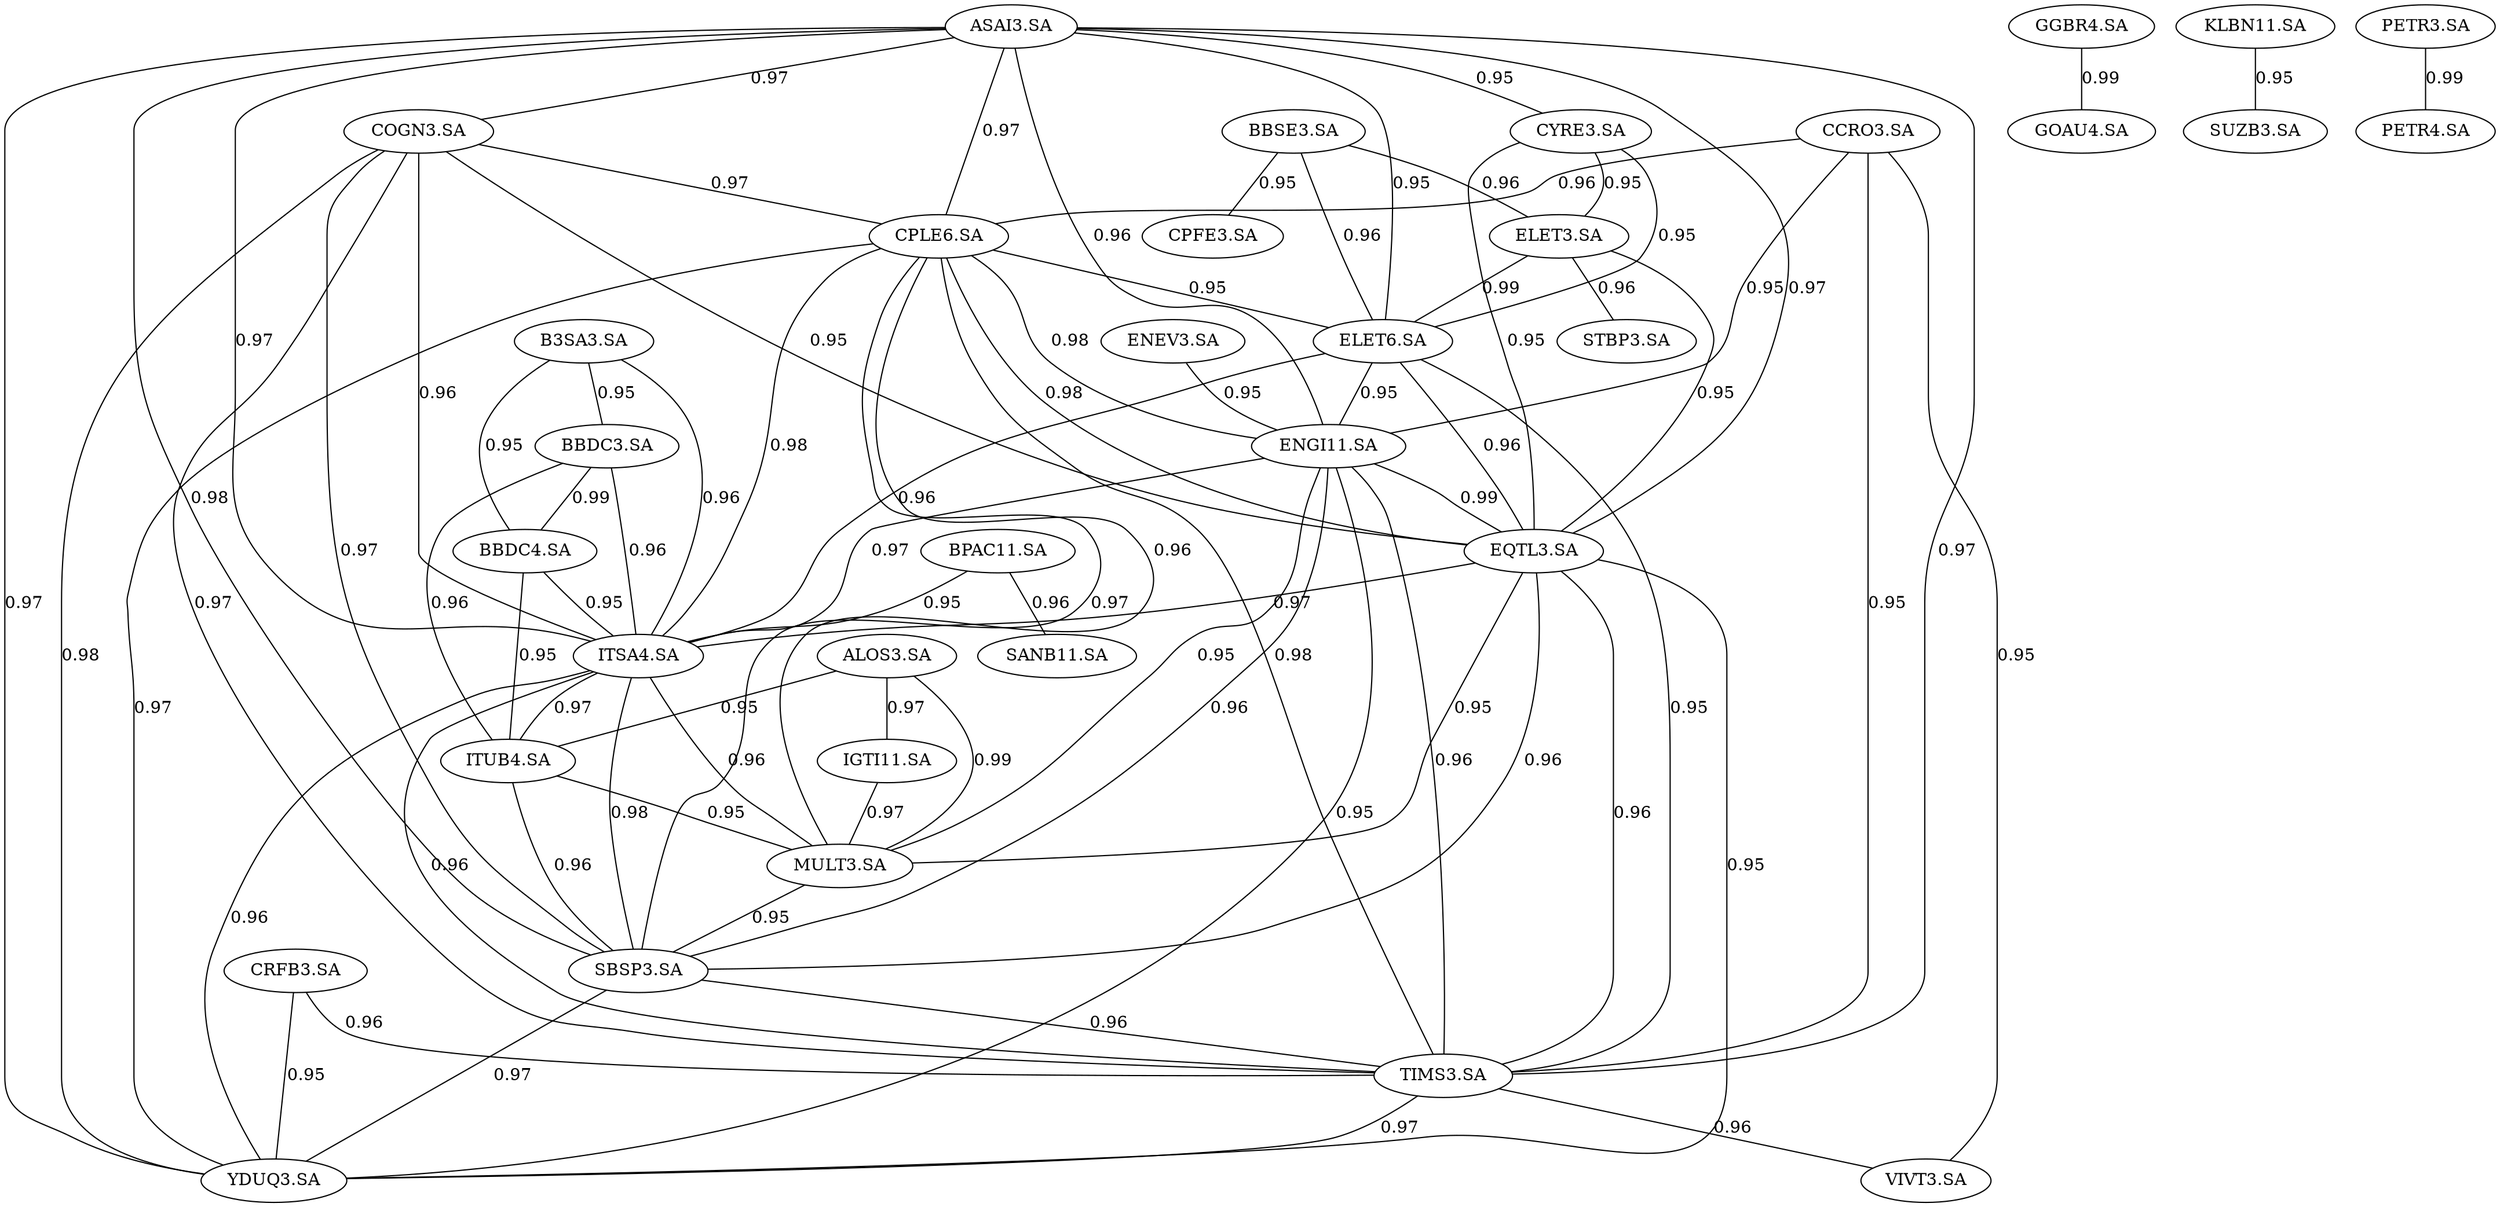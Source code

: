 graph CorrelationGraph {
    "ALOS3.SA" -- "IGTI11.SA" [label="0.97"];
    "ALOS3.SA" -- "ITUB4.SA" [label="0.95"];
    "ALOS3.SA" -- "MULT3.SA" [label="0.99"];
    "ASAI3.SA" -- "COGN3.SA" [label="0.97"];
    "ASAI3.SA" -- "CPLE6.SA" [label="0.97"];
    "ASAI3.SA" -- "CYRE3.SA" [label="0.95"];
    "ASAI3.SA" -- "ELET6.SA" [label="0.95"];
    "ASAI3.SA" -- "ENGI11.SA" [label="0.96"];
    "ASAI3.SA" -- "EQTL3.SA" [label="0.97"];
    "ASAI3.SA" -- "ITSA4.SA" [label="0.97"];
    "ASAI3.SA" -- "SBSP3.SA" [label="0.98"];
    "ASAI3.SA" -- "TIMS3.SA" [label="0.97"];
    "ASAI3.SA" -- "YDUQ3.SA" [label="0.97"];
    "B3SA3.SA" -- "BBDC3.SA" [label="0.95"];
    "B3SA3.SA" -- "BBDC4.SA" [label="0.95"];
    "B3SA3.SA" -- "ITSA4.SA" [label="0.96"];
    "BBDC3.SA" -- "BBDC4.SA" [label="0.99"];
    "BBDC3.SA" -- "ITSA4.SA" [label="0.96"];
    "BBDC3.SA" -- "ITUB4.SA" [label="0.96"];
    "BBDC4.SA" -- "ITSA4.SA" [label="0.95"];
    "BBDC4.SA" -- "ITUB4.SA" [label="0.95"];
    "BBSE3.SA" -- "CPFE3.SA" [label="0.95"];
    "BBSE3.SA" -- "ELET3.SA" [label="0.96"];
    "BBSE3.SA" -- "ELET6.SA" [label="0.96"];
    "BPAC11.SA" -- "ITSA4.SA" [label="0.95"];
    "BPAC11.SA" -- "SANB11.SA" [label="0.96"];
    "CCRO3.SA" -- "CPLE6.SA" [label="0.96"];
    "CCRO3.SA" -- "ENGI11.SA" [label="0.95"];
    "CCRO3.SA" -- "TIMS3.SA" [label="0.95"];
    "CCRO3.SA" -- "VIVT3.SA" [label="0.95"];
    "COGN3.SA" -- "CPLE6.SA" [label="0.97"];
    "COGN3.SA" -- "EQTL3.SA" [label="0.95"];
    "COGN3.SA" -- "ITSA4.SA" [label="0.96"];
    "COGN3.SA" -- "SBSP3.SA" [label="0.97"];
    "COGN3.SA" -- "TIMS3.SA" [label="0.97"];
    "COGN3.SA" -- "YDUQ3.SA" [label="0.98"];
    "CPLE6.SA" -- "ELET6.SA" [label="0.95"];
    "CPLE6.SA" -- "ENGI11.SA" [label="0.98"];
    "CPLE6.SA" -- "EQTL3.SA" [label="0.98"];
    "CPLE6.SA" -- "ITSA4.SA" [label="0.98"];
    "CPLE6.SA" -- "MULT3.SA" [label="0.96"];
    "CPLE6.SA" -- "SBSP3.SA" [label="0.97"];
    "CPLE6.SA" -- "TIMS3.SA" [label="0.98"];
    "CPLE6.SA" -- "YDUQ3.SA" [label="0.97"];
    "CRFB3.SA" -- "TIMS3.SA" [label="0.96"];
    "CRFB3.SA" -- "YDUQ3.SA" [label="0.95"];
    "CYRE3.SA" -- "ELET3.SA" [label="0.95"];
    "CYRE3.SA" -- "ELET6.SA" [label="0.95"];
    "CYRE3.SA" -- "EQTL3.SA" [label="0.95"];
    "ELET3.SA" -- "ELET6.SA" [label="0.99"];
    "ELET3.SA" -- "EQTL3.SA" [label="0.95"];
    "ELET3.SA" -- "STBP3.SA" [label="0.96"];
    "ELET6.SA" -- "ENGI11.SA" [label="0.95"];
    "ELET6.SA" -- "EQTL3.SA" [label="0.96"];
    "ELET6.SA" -- "ITSA4.SA" [label="0.96"];
    "ELET6.SA" -- "TIMS3.SA" [label="0.95"];
    "ENEV3.SA" -- "ENGI11.SA" [label="0.95"];
    "ENGI11.SA" -- "EQTL3.SA" [label="0.99"];
    "ENGI11.SA" -- "ITSA4.SA" [label="0.97"];
    "ENGI11.SA" -- "MULT3.SA" [label="0.95"];
    "ENGI11.SA" -- "SBSP3.SA" [label="0.96"];
    "ENGI11.SA" -- "TIMS3.SA" [label="0.96"];
    "ENGI11.SA" -- "YDUQ3.SA" [label="0.95"];
    "EQTL3.SA" -- "ITSA4.SA" [label="0.97"];
    "EQTL3.SA" -- "MULT3.SA" [label="0.95"];
    "EQTL3.SA" -- "SBSP3.SA" [label="0.96"];
    "EQTL3.SA" -- "TIMS3.SA" [label="0.96"];
    "EQTL3.SA" -- "YDUQ3.SA" [label="0.95"];
    "GGBR4.SA" -- "GOAU4.SA" [label="0.99"];
    "IGTI11.SA" -- "MULT3.SA" [label="0.97"];
    "ITSA4.SA" -- "ITUB4.SA" [label="0.97"];
    "ITSA4.SA" -- "MULT3.SA" [label="0.96"];
    "ITSA4.SA" -- "SBSP3.SA" [label="0.98"];
    "ITSA4.SA" -- "TIMS3.SA" [label="0.96"];
    "ITSA4.SA" -- "YDUQ3.SA" [label="0.96"];
    "ITUB4.SA" -- "MULT3.SA" [label="0.95"];
    "ITUB4.SA" -- "SBSP3.SA" [label="0.96"];
    "KLBN11.SA" -- "SUZB3.SA" [label="0.95"];
    "MULT3.SA" -- "SBSP3.SA" [label="0.95"];
    "PETR3.SA" -- "PETR4.SA" [label="0.99"];
    "SBSP3.SA" -- "TIMS3.SA" [label="0.96"];
    "SBSP3.SA" -- "YDUQ3.SA" [label="0.97"];
    "TIMS3.SA" -- "VIVT3.SA" [label="0.96"];
    "TIMS3.SA" -- "YDUQ3.SA" [label="0.97"];
}graph CorrelationGraph {
    "ALOS3.SA" -- "IGTI11.SA" [label="0.97"];
    "ALOS3.SA" -- "ITUB4.SA" [label="0.95"];
    "ALOS3.SA" -- "MULT3.SA" [label="0.99"];
    "ASAI3.SA" -- "COGN3.SA" [label="0.97"];
    "ASAI3.SA" -- "CPLE6.SA" [label="0.97"];
    "ASAI3.SA" -- "CYRE3.SA" [label="0.95"];
    "ASAI3.SA" -- "ELET6.SA" [label="0.95"];
    "ASAI3.SA" -- "ENGI11.SA" [label="0.96"];
    "ASAI3.SA" -- "EQTL3.SA" [label="0.97"];
    "ASAI3.SA" -- "ITSA4.SA" [label="0.97"];
    "ASAI3.SA" -- "SBSP3.SA" [label="0.98"];
    "ASAI3.SA" -- "TIMS3.SA" [label="0.97"];
    "ASAI3.SA" -- "YDUQ3.SA" [label="0.97"];
    "B3SA3.SA" -- "BBDC3.SA" [label="0.95"];
    "B3SA3.SA" -- "BBDC4.SA" [label="0.95"];
    "B3SA3.SA" -- "ITSA4.SA" [label="0.96"];
    "BBDC3.SA" -- "BBDC4.SA" [label="0.99"];
    "BBDC3.SA" -- "ITSA4.SA" [label="0.96"];
    "BBDC3.SA" -- "ITUB4.SA" [label="0.96"];
    "BBDC4.SA" -- "ITSA4.SA" [label="0.95"];
    "BBDC4.SA" -- "ITUB4.SA" [label="0.95"];
    "BBSE3.SA" -- "CPFE3.SA" [label="0.95"];
    "BBSE3.SA" -- "ELET3.SA" [label="0.96"];
    "BBSE3.SA" -- "ELET6.SA" [label="0.96"];
    "BPAC11.SA" -- "ITSA4.SA" [label="0.95"];
    "BPAC11.SA" -- "SANB11.SA" [label="0.96"];
    "CCRO3.SA" -- "CPLE6.SA" [label="0.96"];
    "CCRO3.SA" -- "ENGI11.SA" [label="0.95"];
    "CCRO3.SA" -- "TIMS3.SA" [label="0.95"];
    "CCRO3.SA" -- "VIVT3.SA" [label="0.95"];
    "COGN3.SA" -- "CPLE6.SA" [label="0.97"];
    "COGN3.SA" -- "EQTL3.SA" [label="0.95"];
    "COGN3.SA" -- "ITSA4.SA" [label="0.96"];
    "COGN3.SA" -- "SBSP3.SA" [label="0.97"];
    "COGN3.SA" -- "TIMS3.SA" [label="0.97"];
    "COGN3.SA" -- "YDUQ3.SA" [label="0.98"];
    "CPLE6.SA" -- "ELET6.SA" [label="0.95"];
    "CPLE6.SA" -- "ENGI11.SA" [label="0.98"];
    "CPLE6.SA" -- "EQTL3.SA" [label="0.98"];
    "CPLE6.SA" -- "ITSA4.SA" [label="0.98"];
    "CPLE6.SA" -- "MULT3.SA" [label="0.96"];
    "CPLE6.SA" -- "SBSP3.SA" [label="0.97"];
    "CPLE6.SA" -- "TIMS3.SA" [label="0.98"];
    "CPLE6.SA" -- "YDUQ3.SA" [label="0.97"];
    "CRFB3.SA" -- "TIMS3.SA" [label="0.96"];
    "CRFB3.SA" -- "YDUQ3.SA" [label="0.95"];
    "CYRE3.SA" -- "ELET3.SA" [label="0.95"];
    "CYRE3.SA" -- "ELET6.SA" [label="0.95"];
    "CYRE3.SA" -- "EQTL3.SA" [label="0.95"];
    "ELET3.SA" -- "ELET6.SA" [label="0.99"];
    "ELET3.SA" -- "EQTL3.SA" [label="0.95"];
    "ELET3.SA" -- "STBP3.SA" [label="0.96"];
    "ELET6.SA" -- "ENGI11.SA" [label="0.95"];
    "ELET6.SA" -- "EQTL3.SA" [label="0.96"];
    "ELET6.SA" -- "ITSA4.SA" [label="0.96"];
    "ELET6.SA" -- "TIMS3.SA" [label="0.95"];
    "ENEV3.SA" -- "ENGI11.SA" [label="0.95"];
    "ENGI11.SA" -- "EQTL3.SA" [label="0.99"];
    "ENGI11.SA" -- "ITSA4.SA" [label="0.97"];
    "ENGI11.SA" -- "MULT3.SA" [label="0.95"];
    "ENGI11.SA" -- "SBSP3.SA" [label="0.96"];
    "ENGI11.SA" -- "TIMS3.SA" [label="0.96"];
    "ENGI11.SA" -- "YDUQ3.SA" [label="0.95"];
    "EQTL3.SA" -- "ITSA4.SA" [label="0.97"];
    "EQTL3.SA" -- "MULT3.SA" [label="0.95"];
    "EQTL3.SA" -- "SBSP3.SA" [label="0.96"];
    "EQTL3.SA" -- "TIMS3.SA" [label="0.96"];
    "EQTL3.SA" -- "YDUQ3.SA" [label="0.95"];
    "GGBR4.SA" -- "GOAU4.SA" [label="0.99"];
    "IGTI11.SA" -- "MULT3.SA" [label="0.97"];
    "ITSA4.SA" -- "ITUB4.SA" [label="0.97"];
    "ITSA4.SA" -- "MULT3.SA" [label="0.96"];
    "ITSA4.SA" -- "SBSP3.SA" [label="0.98"];
    "ITSA4.SA" -- "TIMS3.SA" [label="0.96"];
    "ITSA4.SA" -- "YDUQ3.SA" [label="0.96"];
    "ITUB4.SA" -- "MULT3.SA" [label="0.95"];
    "ITUB4.SA" -- "SBSP3.SA" [label="0.96"];
    "KLBN11.SA" -- "SUZB3.SA" [label="0.95"];
    "MULT3.SA" -- "SBSP3.SA" [label="0.95"];
    "PETR3.SA" -- "PETR4.SA" [label="0.99"];
    "SBSP3.SA" -- "TIMS3.SA" [label="0.96"];
    "SBSP3.SA" -- "YDUQ3.SA" [label="0.97"];
    "TIMS3.SA" -- "VIVT3.SA" [label="0.96"];
    "TIMS3.SA" -- "YDUQ3.SA" [label="0.97"];
}graph CorrelationGraph {
    "ALOS3.SA" -- "IGTI11.SA" [label="0.97"];
    "ALOS3.SA" -- "ITUB4.SA" [label="0.95"];
    "ALOS3.SA" -- "MULT3.SA" [label="0.99"];
    "ASAI3.SA" -- "COGN3.SA" [label="0.97"];
    "ASAI3.SA" -- "CPLE6.SA" [label="0.97"];
    "ASAI3.SA" -- "CYRE3.SA" [label="0.95"];
    "ASAI3.SA" -- "ELET6.SA" [label="0.95"];
    "ASAI3.SA" -- "ENGI11.SA" [label="0.96"];
    "ASAI3.SA" -- "EQTL3.SA" [label="0.97"];
    "ASAI3.SA" -- "ITSA4.SA" [label="0.97"];
    "ASAI3.SA" -- "SBSP3.SA" [label="0.98"];
    "ASAI3.SA" -- "TIMS3.SA" [label="0.97"];
    "ASAI3.SA" -- "YDUQ3.SA" [label="0.97"];
    "B3SA3.SA" -- "BBDC3.SA" [label="0.95"];
    "B3SA3.SA" -- "BBDC4.SA" [label="0.95"];
    "B3SA3.SA" -- "ITSA4.SA" [label="0.96"];
    "BBDC3.SA" -- "BBDC4.SA" [label="0.99"];
    "BBDC3.SA" -- "ITSA4.SA" [label="0.96"];
    "BBDC3.SA" -- "ITUB4.SA" [label="0.96"];
    "BBDC4.SA" -- "ITSA4.SA" [label="0.95"];
    "BBDC4.SA" -- "ITUB4.SA" [label="0.95"];
    "BBSE3.SA" -- "CPFE3.SA" [label="0.95"];
    "BBSE3.SA" -- "ELET3.SA" [label="0.96"];
    "BBSE3.SA" -- "ELET6.SA" [label="0.96"];
    "BPAC11.SA" -- "ITSA4.SA" [label="0.95"];
    "BPAC11.SA" -- "SANB11.SA" [label="0.96"];
    "CCRO3.SA" -- "CPLE6.SA" [label="0.96"];
    "CCRO3.SA" -- "ENGI11.SA" [label="0.95"];
    "CCRO3.SA" -- "TIMS3.SA" [label="0.95"];
    "CCRO3.SA" -- "VIVT3.SA" [label="0.95"];
    "COGN3.SA" -- "CPLE6.SA" [label="0.97"];
    "COGN3.SA" -- "EQTL3.SA" [label="0.95"];
    "COGN3.SA" -- "ITSA4.SA" [label="0.96"];
    "COGN3.SA" -- "SBSP3.SA" [label="0.97"];
    "COGN3.SA" -- "TIMS3.SA" [label="0.97"];
    "COGN3.SA" -- "YDUQ3.SA" [label="0.98"];
    "CPLE6.SA" -- "ELET6.SA" [label="0.95"];
    "CPLE6.SA" -- "ENGI11.SA" [label="0.98"];
    "CPLE6.SA" -- "EQTL3.SA" [label="0.98"];
    "CPLE6.SA" -- "ITSA4.SA" [label="0.98"];
    "CPLE6.SA" -- "MULT3.SA" [label="0.96"];
    "CPLE6.SA" -- "SBSP3.SA" [label="0.97"];
    "CPLE6.SA" -- "TIMS3.SA" [label="0.98"];
    "CPLE6.SA" -- "YDUQ3.SA" [label="0.97"];
    "CRFB3.SA" -- "TIMS3.SA" [label="0.96"];
    "CRFB3.SA" -- "YDUQ3.SA" [label="0.95"];
    "CYRE3.SA" -- "ELET3.SA" [label="0.95"];
    "CYRE3.SA" -- "ELET6.SA" [label="0.95"];
    "CYRE3.SA" -- "EQTL3.SA" [label="0.95"];
    "ELET3.SA" -- "ELET6.SA" [label="0.99"];
    "ELET3.SA" -- "EQTL3.SA" [label="0.95"];
    "ELET3.SA" -- "STBP3.SA" [label="0.96"];
    "ELET6.SA" -- "ENGI11.SA" [label="0.95"];
    "ELET6.SA" -- "EQTL3.SA" [label="0.96"];
    "ELET6.SA" -- "ITSA4.SA" [label="0.96"];
    "ELET6.SA" -- "TIMS3.SA" [label="0.95"];
    "ENEV3.SA" -- "ENGI11.SA" [label="0.95"];
    "ENGI11.SA" -- "EQTL3.SA" [label="0.99"];
    "ENGI11.SA" -- "ITSA4.SA" [label="0.97"];
    "ENGI11.SA" -- "MULT3.SA" [label="0.95"];
    "ENGI11.SA" -- "SBSP3.SA" [label="0.96"];
    "ENGI11.SA" -- "TIMS3.SA" [label="0.96"];
    "ENGI11.SA" -- "YDUQ3.SA" [label="0.95"];
    "EQTL3.SA" -- "ITSA4.SA" [label="0.97"];
    "EQTL3.SA" -- "MULT3.SA" [label="0.95"];
    "EQTL3.SA" -- "SBSP3.SA" [label="0.96"];
    "EQTL3.SA" -- "TIMS3.SA" [label="0.96"];
    "EQTL3.SA" -- "YDUQ3.SA" [label="0.95"];
    "GGBR4.SA" -- "GOAU4.SA" [label="0.99"];
    "IGTI11.SA" -- "MULT3.SA" [label="0.97"];
    "ITSA4.SA" -- "ITUB4.SA" [label="0.97"];
    "ITSA4.SA" -- "MULT3.SA" [label="0.96"];
    "ITSA4.SA" -- "SBSP3.SA" [label="0.98"];
    "ITSA4.SA" -- "TIMS3.SA" [label="0.96"];
    "ITSA4.SA" -- "YDUQ3.SA" [label="0.96"];
    "ITUB4.SA" -- "MULT3.SA" [label="0.95"];
    "ITUB4.SA" -- "SBSP3.SA" [label="0.96"];
    "KLBN11.SA" -- "SUZB3.SA" [label="0.95"];
    "MULT3.SA" -- "SBSP3.SA" [label="0.95"];
    "PETR3.SA" -- "PETR4.SA" [label="0.99"];
    "SBSP3.SA" -- "TIMS3.SA" [label="0.96"];
    "SBSP3.SA" -- "YDUQ3.SA" [label="0.97"];
    "TIMS3.SA" -- "VIVT3.SA" [label="0.96"];
    "TIMS3.SA" -- "YDUQ3.SA" [label="0.97"];
}graph CorrelationGraph {
    "ALOS3.SA" -- "IGTI11.SA" [label="0.97"];
    "ALOS3.SA" -- "ITUB4.SA" [label="0.95"];
    "ALOS3.SA" -- "MULT3.SA" [label="0.99"];
    "ASAI3.SA" -- "COGN3.SA" [label="0.97"];
    "ASAI3.SA" -- "CPLE6.SA" [label="0.97"];
    "ASAI3.SA" -- "CYRE3.SA" [label="0.95"];
    "ASAI3.SA" -- "ELET6.SA" [label="0.95"];
    "ASAI3.SA" -- "ENGI11.SA" [label="0.96"];
    "ASAI3.SA" -- "EQTL3.SA" [label="0.97"];
    "ASAI3.SA" -- "ITSA4.SA" [label="0.97"];
    "ASAI3.SA" -- "SBSP3.SA" [label="0.98"];
    "ASAI3.SA" -- "TIMS3.SA" [label="0.97"];
    "ASAI3.SA" -- "YDUQ3.SA" [label="0.97"];
    "B3SA3.SA" -- "BBDC3.SA" [label="0.95"];
    "B3SA3.SA" -- "BBDC4.SA" [label="0.95"];
    "B3SA3.SA" -- "ITSA4.SA" [label="0.96"];
    "BBDC3.SA" -- "BBDC4.SA" [label="0.99"];
    "BBDC3.SA" -- "ITSA4.SA" [label="0.96"];
    "BBDC3.SA" -- "ITUB4.SA" [label="0.96"];
    "BBDC4.SA" -- "ITSA4.SA" [label="0.95"];
    "BBDC4.SA" -- "ITUB4.SA" [label="0.95"];
    "BBSE3.SA" -- "CPFE3.SA" [label="0.95"];
    "BBSE3.SA" -- "ELET3.SA" [label="0.96"];
    "BBSE3.SA" -- "ELET6.SA" [label="0.96"];
    "BPAC11.SA" -- "ITSA4.SA" [label="0.95"];
    "BPAC11.SA" -- "SANB11.SA" [label="0.96"];
    "CCRO3.SA" -- "CPLE6.SA" [label="0.96"];
    "CCRO3.SA" -- "ENGI11.SA" [label="0.95"];
    "CCRO3.SA" -- "TIMS3.SA" [label="0.95"];
    "CCRO3.SA" -- "VIVT3.SA" [label="0.95"];
    "COGN3.SA" -- "CPLE6.SA" [label="0.97"];
    "COGN3.SA" -- "EQTL3.SA" [label="0.95"];
    "COGN3.SA" -- "ITSA4.SA" [label="0.96"];
    "COGN3.SA" -- "SBSP3.SA" [label="0.97"];
    "COGN3.SA" -- "TIMS3.SA" [label="0.97"];
    "COGN3.SA" -- "YDUQ3.SA" [label="0.98"];
    "CPLE6.SA" -- "ELET6.SA" [label="0.95"];
    "CPLE6.SA" -- "ENGI11.SA" [label="0.98"];
    "CPLE6.SA" -- "EQTL3.SA" [label="0.98"];
    "CPLE6.SA" -- "ITSA4.SA" [label="0.98"];
    "CPLE6.SA" -- "MULT3.SA" [label="0.96"];
    "CPLE6.SA" -- "SBSP3.SA" [label="0.97"];
    "CPLE6.SA" -- "TIMS3.SA" [label="0.98"];
    "CPLE6.SA" -- "YDUQ3.SA" [label="0.97"];
    "CRFB3.SA" -- "TIMS3.SA" [label="0.96"];
    "CRFB3.SA" -- "YDUQ3.SA" [label="0.95"];
    "CYRE3.SA" -- "ELET3.SA" [label="0.95"];
    "CYRE3.SA" -- "ELET6.SA" [label="0.95"];
    "CYRE3.SA" -- "EQTL3.SA" [label="0.95"];
    "ELET3.SA" -- "ELET6.SA" [label="0.99"];
    "ELET3.SA" -- "EQTL3.SA" [label="0.95"];
    "ELET3.SA" -- "STBP3.SA" [label="0.96"];
    "ELET6.SA" -- "ENGI11.SA" [label="0.95"];
    "ELET6.SA" -- "EQTL3.SA" [label="0.96"];
    "ELET6.SA" -- "ITSA4.SA" [label="0.96"];
    "ELET6.SA" -- "TIMS3.SA" [label="0.95"];
    "ENEV3.SA" -- "ENGI11.SA" [label="0.95"];
    "ENGI11.SA" -- "EQTL3.SA" [label="0.99"];
    "ENGI11.SA" -- "ITSA4.SA" [label="0.97"];
    "ENGI11.SA" -- "MULT3.SA" [label="0.95"];
    "ENGI11.SA" -- "SBSP3.SA" [label="0.96"];
    "ENGI11.SA" -- "TIMS3.SA" [label="0.96"];
    "ENGI11.SA" -- "YDUQ3.SA" [label="0.95"];
    "EQTL3.SA" -- "ITSA4.SA" [label="0.97"];
    "EQTL3.SA" -- "MULT3.SA" [label="0.95"];
    "EQTL3.SA" -- "SBSP3.SA" [label="0.96"];
    "EQTL3.SA" -- "TIMS3.SA" [label="0.96"];
    "EQTL3.SA" -- "YDUQ3.SA" [label="0.95"];
    "GGBR4.SA" -- "GOAU4.SA" [label="0.99"];
    "IGTI11.SA" -- "MULT3.SA" [label="0.97"];
    "ITSA4.SA" -- "ITUB4.SA" [label="0.97"];
    "ITSA4.SA" -- "MULT3.SA" [label="0.96"];
    "ITSA4.SA" -- "SBSP3.SA" [label="0.98"];
    "ITSA4.SA" -- "TIMS3.SA" [label="0.96"];
    "ITSA4.SA" -- "YDUQ3.SA" [label="0.96"];
    "ITUB4.SA" -- "MULT3.SA" [label="0.95"];
    "ITUB4.SA" -- "SBSP3.SA" [label="0.96"];
    "KLBN11.SA" -- "SUZB3.SA" [label="0.95"];
    "MULT3.SA" -- "SBSP3.SA" [label="0.95"];
    "PETR3.SA" -- "PETR4.SA" [label="0.99"];
    "SBSP3.SA" -- "TIMS3.SA" [label="0.96"];
    "SBSP3.SA" -- "YDUQ3.SA" [label="0.97"];
    "TIMS3.SA" -- "VIVT3.SA" [label="0.96"];
    "TIMS3.SA" -- "YDUQ3.SA" [label="0.97"];
}graph CorrelationGraph {
    "ALOS3.SA" -- "IGTI11.SA" [label="0.97"];
    "ALOS3.SA" -- "ITUB4.SA" [label="0.95"];
    "ALOS3.SA" -- "MULT3.SA" [label="0.99"];
    "ASAI3.SA" -- "COGN3.SA" [label="0.97"];
    "ASAI3.SA" -- "CPLE6.SA" [label="0.97"];
    "ASAI3.SA" -- "CYRE3.SA" [label="0.95"];
    "ASAI3.SA" -- "ELET6.SA" [label="0.95"];
    "ASAI3.SA" -- "ENGI11.SA" [label="0.96"];
    "ASAI3.SA" -- "EQTL3.SA" [label="0.97"];
    "ASAI3.SA" -- "ITSA4.SA" [label="0.97"];
    "ASAI3.SA" -- "SBSP3.SA" [label="0.98"];
    "ASAI3.SA" -- "TIMS3.SA" [label="0.97"];
    "ASAI3.SA" -- "YDUQ3.SA" [label="0.97"];
    "B3SA3.SA" -- "BBDC3.SA" [label="0.95"];
    "B3SA3.SA" -- "BBDC4.SA" [label="0.95"];
    "B3SA3.SA" -- "ITSA4.SA" [label="0.96"];
    "BBDC3.SA" -- "BBDC4.SA" [label="0.99"];
    "BBDC3.SA" -- "ITSA4.SA" [label="0.96"];
    "BBDC3.SA" -- "ITUB4.SA" [label="0.96"];
    "BBDC4.SA" -- "ITSA4.SA" [label="0.95"];
    "BBDC4.SA" -- "ITUB4.SA" [label="0.95"];
    "BBSE3.SA" -- "CPFE3.SA" [label="0.95"];
    "BBSE3.SA" -- "ELET3.SA" [label="0.96"];
    "BBSE3.SA" -- "ELET6.SA" [label="0.96"];
    "BPAC11.SA" -- "ITSA4.SA" [label="0.95"];
    "BPAC11.SA" -- "SANB11.SA" [label="0.96"];
    "CCRO3.SA" -- "CPLE6.SA" [label="0.96"];
    "CCRO3.SA" -- "ENGI11.SA" [label="0.95"];
    "CCRO3.SA" -- "TIMS3.SA" [label="0.95"];
    "CCRO3.SA" -- "VIVT3.SA" [label="0.95"];
    "COGN3.SA" -- "CPLE6.SA" [label="0.97"];
    "COGN3.SA" -- "EQTL3.SA" [label="0.95"];
    "COGN3.SA" -- "ITSA4.SA" [label="0.96"];
    "COGN3.SA" -- "SBSP3.SA" [label="0.97"];
    "COGN3.SA" -- "TIMS3.SA" [label="0.97"];
    "COGN3.SA" -- "YDUQ3.SA" [label="0.98"];
    "CPLE6.SA" -- "ELET6.SA" [label="0.95"];
    "CPLE6.SA" -- "ENGI11.SA" [label="0.98"];
    "CPLE6.SA" -- "EQTL3.SA" [label="0.98"];
    "CPLE6.SA" -- "ITSA4.SA" [label="0.98"];
    "CPLE6.SA" -- "MULT3.SA" [label="0.96"];
    "CPLE6.SA" -- "SBSP3.SA" [label="0.97"];
    "CPLE6.SA" -- "TIMS3.SA" [label="0.98"];
    "CPLE6.SA" -- "YDUQ3.SA" [label="0.97"];
    "CRFB3.SA" -- "TIMS3.SA" [label="0.96"];
    "CRFB3.SA" -- "YDUQ3.SA" [label="0.95"];
    "CYRE3.SA" -- "ELET3.SA" [label="0.95"];
    "CYRE3.SA" -- "ELET6.SA" [label="0.95"];
    "CYRE3.SA" -- "EQTL3.SA" [label="0.95"];
    "ELET3.SA" -- "ELET6.SA" [label="0.99"];
    "ELET3.SA" -- "EQTL3.SA" [label="0.95"];
    "ELET3.SA" -- "STBP3.SA" [label="0.96"];
    "ELET6.SA" -- "ENGI11.SA" [label="0.95"];
    "ELET6.SA" -- "EQTL3.SA" [label="0.96"];
    "ELET6.SA" -- "ITSA4.SA" [label="0.96"];
    "ELET6.SA" -- "TIMS3.SA" [label="0.95"];
    "ENEV3.SA" -- "ENGI11.SA" [label="0.95"];
    "ENGI11.SA" -- "EQTL3.SA" [label="0.99"];
    "ENGI11.SA" -- "ITSA4.SA" [label="0.97"];
    "ENGI11.SA" -- "MULT3.SA" [label="0.95"];
    "ENGI11.SA" -- "SBSP3.SA" [label="0.96"];
    "ENGI11.SA" -- "TIMS3.SA" [label="0.96"];
    "ENGI11.SA" -- "YDUQ3.SA" [label="0.95"];
    "EQTL3.SA" -- "ITSA4.SA" [label="0.97"];
    "EQTL3.SA" -- "MULT3.SA" [label="0.95"];
    "EQTL3.SA" -- "SBSP3.SA" [label="0.96"];
    "EQTL3.SA" -- "TIMS3.SA" [label="0.96"];
    "EQTL3.SA" -- "YDUQ3.SA" [label="0.95"];
    "GGBR4.SA" -- "GOAU4.SA" [label="0.99"];
    "IGTI11.SA" -- "MULT3.SA" [label="0.97"];
    "ITSA4.SA" -- "ITUB4.SA" [label="0.97"];
    "ITSA4.SA" -- "MULT3.SA" [label="0.96"];
    "ITSA4.SA" -- "SBSP3.SA" [label="0.98"];
    "ITSA4.SA" -- "TIMS3.SA" [label="0.96"];
    "ITSA4.SA" -- "YDUQ3.SA" [label="0.96"];
    "ITUB4.SA" -- "MULT3.SA" [label="0.95"];
    "ITUB4.SA" -- "SBSP3.SA" [label="0.96"];
    "KLBN11.SA" -- "SUZB3.SA" [label="0.95"];
    "MULT3.SA" -- "SBSP3.SA" [label="0.95"];
    "PETR3.SA" -- "PETR4.SA" [label="0.99"];
    "SBSP3.SA" -- "TIMS3.SA" [label="0.96"];
    "SBSP3.SA" -- "YDUQ3.SA" [label="0.97"];
    "TIMS3.SA" -- "VIVT3.SA" [label="0.96"];
    "TIMS3.SA" -- "YDUQ3.SA" [label="0.97"];
}graph CorrelationGraph {
    "ABEV3.SA" -- "EGIE3.SA" [label="0.91"];
    "ABEV3.SA" -- "STBP3.SA" [label="0.91"];
    "ALOS3.SA" -- "ASAI3.SA" [label="0.92"];
    "ALOS3.SA" -- "B3SA3.SA" [label="0.93"];
    "ALOS3.SA" -- "BBDC3.SA" [label="0.94"];
    "ALOS3.SA" -- "BBDC4.SA" [label="0.94"];
    "ALOS3.SA" -- "CPLE6.SA" [label="0.94"];
    "ALOS3.SA" -- "ENGI11.SA" [label="0.93"];
    "ALOS3.SA" -- "EQTL3.SA" [label="0.93"];
    "ALOS3.SA" -- "IGTI11.SA" [label="0.97"];
    "ALOS3.SA" -- "ITSA4.SA" [label="0.94"];
    "ALOS3.SA" -- "ITUB4.SA" [label="0.95"];
    "ALOS3.SA" -- "MULT3.SA" [label="0.99"];
    "ALOS3.SA" -- "PSSA3.SA" [label="0.91"];
    "ALOS3.SA" -- "RDOR3.SA" [label="0.92"];
    "ALOS3.SA" -- "SANB11.SA" [label="0.9"];
    "ALOS3.SA" -- "SBSP3.SA" [label="0.94"];
    "ALOS3.SA" -- "TIMS3.SA" [label="0.9"];
    "ALOS3.SA" -- "VIVT3.SA" [label="0.9"];
    "ALOS3.SA" -- "YDUQ3.SA" [label="0.91"];
    "ASAI3.SA" -- "B3SA3.SA" [label="0.94"];
    "ASAI3.SA" -- "BBDC3.SA" [label="0.92"];
    "ASAI3.SA" -- "BBDC4.SA" [label="0.92"];
    "ASAI3.SA" -- "BBSE3.SA" [label="0.93"];
    "ASAI3.SA" -- "BPAC11.SA" [label="0.95"];
    "ASAI3.SA" -- "CCRO3.SA" [label="0.94"];
    "ASAI3.SA" -- "COGN3.SA" [label="0.97"];
    "ASAI3.SA" -- "CPLE6.SA" [label="0.97"];
    "ASAI3.SA" -- "CRFB3.SA" [label="0.94"];
    "ASAI3.SA" -- "CVCB3.SA" [label="0.9"];
    "ASAI3.SA" -- "CYRE3.SA" [label="0.95"];
    "ASAI3.SA" -- "ELET3.SA" [label="0.94"];
    "ASAI3.SA" -- "ELET6.SA" [label="0.95"];
    "ASAI3.SA" -- "ENEV3.SA" [label="0.9"];
    "ASAI3.SA" -- "ENGI11.SA" [label="0.96"];
    "ASAI3.SA" -- "EQTL3.SA" [label="0.97"];
    "ASAI3.SA" -- "HYPE3.SA" [label="0.9"];
    "ASAI3.SA" -- "ITSA4.SA" [label="0.97"];
    "ASAI3.SA" -- "ITUB4.SA" [label="0.95"];
    "ASAI3.SA" -- "MULT3.SA" [label="0.93"];
    "ASAI3.SA" -- "RDOR3.SA" [label="0.92"];
    "ASAI3.SA" -- "SANB11.SA" [label="0.95"];
    "ASAI3.SA" -- "SBSP3.SA" [label="0.98"];
    "ASAI3.SA" -- "TIMS3.SA" [label="0.97"];
    "ASAI3.SA" -- "VIVT3.SA" [label="0.95"];
    "ASAI3.SA" -- "YDUQ3.SA" [label="0.97"];
    "B3SA3.SA" -- "BBDC3.SA" [label="0.95"];
    "B3SA3.SA" -- "BBDC4.SA" [label="0.95"];
    "B3SA3.SA" -- "BPAC11.SA" [label="0.92"];
    "B3SA3.SA" -- "COGN3.SA" [label="0.92"];
    "B3SA3.SA" -- "CPLE6.SA" [label="0.94"];
    "B3SA3.SA" -- "CYRE3.SA" [label="0.9"];
    "B3SA3.SA" -- "ELET3.SA" [label="0.92"];
    "B3SA3.SA" -- "ELET6.SA" [label="0.93"];
    "B3SA3.SA" -- "ENGI11.SA" [label="0.94"];
    "B3SA3.SA" -- "EQTL3.SA" [label="0.94"];
    "B3SA3.SA" -- "ITSA4.SA" [label="0.96"];
    "B3SA3.SA" -- "ITUB4.SA" [label="0.94"];
    "B3SA3.SA" -- "MULT3.SA" [label="0.93"];
    "B3SA3.SA" -- "SANB11.SA" [label="0.91"];
    "B3SA3.SA" -- "SBSP3.SA" [label="0.93"];
    "B3SA3.SA" -- "TIMS3.SA" [label="0.92"];
    "B3SA3.SA" -- "YDUQ3.SA" [label="0.91"];
    "BBAS3.SA" -- "TOTS3.SA" [label="0.91"];
    "BBDC3.SA" -- "BBDC4.SA" [label="0.99"];
    "BBDC3.SA" -- "COGN3.SA" [label="0.92"];
    "BBDC3.SA" -- "CPLE6.SA" [label="0.92"];
    "BBDC3.SA" -- "CVCB3.SA" [label="0.9"];
    "BBDC3.SA" -- "ENGI11.SA" [label="0.91"];
    "BBDC3.SA" -- "EQTL3.SA" [label="0.92"];
    "BBDC3.SA" -- "IGTI11.SA" [label="0.91"];
    "BBDC3.SA" -- "ITSA4.SA" [label="0.96"];
    "BBDC3.SA" -- "ITUB4.SA" [label="0.96"];
    "BBDC3.SA" -- "MULT3.SA" [label="0.94"];
    "BBDC3.SA" -- "PSSA3.SA" [label="0.91"];
    "BBDC3.SA" -- "SANB11.SA" [label="0.92"];
    "BBDC3.SA" -- "SBSP3.SA" [label="0.95"];
    "BBDC3.SA" -- "YDUQ3.SA" [label="0.9"];
    "BBDC4.SA" -- "COGN3.SA" [label="0.92"];
    "BBDC4.SA" -- "CPLE6.SA" [label="0.92"];
    "BBDC4.SA" -- "CVCB3.SA" [label="0.91"];
    "BBDC4.SA" -- "ENGI11.SA" [label="0.91"];
    "BBDC4.SA" -- "EQTL3.SA" [label="0.92"];
    "BBDC4.SA" -- "IGTI11.SA" [label="0.9"];
    "BBDC4.SA" -- "ITSA4.SA" [label="0.95"];
    "BBDC4.SA" -- "ITUB4.SA" [label="0.95"];
    "BBDC4.SA" -- "MULT3.SA" [label="0.95"];
    "BBDC4.SA" -- "PSSA3.SA" [label="0.91"];
    "BBDC4.SA" -- "SANB11.SA" [label="0.91"];
    "BBDC4.SA" -- "SBSP3.SA" [label="0.95"];
    "BBDC4.SA" -- "YDUQ3.SA" [label="0.91"];
    "BBSE3.SA" -- "BPAC11.SA" [label="0.92"];
    "BBSE3.SA" -- "COGN3.SA" [label="0.92"];
    "BBSE3.SA" -- "CPFE3.SA" [label="0.95"];
    "BBSE3.SA" -- "CPLE6.SA" [label="0.91"];
    "BBSE3.SA" -- "CRFB3.SA" [label="0.91"];
    "BBSE3.SA" -- "CYRE3.SA" [label="0.95"];
    "BBSE3.SA" -- "EGIE3.SA" [label="0.93"];
    "BBSE3.SA" -- "ELET3.SA" [label="0.96"];
    "BBSE3.SA" -- "ELET6.SA" [label="0.96"];
    "BBSE3.SA" -- "ENGI11.SA" [label="0.92"];
    "BBSE3.SA" -- "EQTL3.SA" [label="0.93"];
    "BBSE3.SA" -- "ITSA4.SA" [label="0.92"];
    "BBSE3.SA" -- "STBP3.SA" [label="0.94"];
    "BBSE3.SA" -- "TIMS3.SA" [label="0.91"];
    "BEEF3.SA" -- "JBSS3.SA" [label="0.92"];
    "BPAC11.SA" -- "CCRO3.SA" [label="0.93"];
    "BPAC11.SA" -- "COGN3.SA" [label="0.91"];
    "BPAC11.SA" -- "CPLE6.SA" [label="0.93"];
    "BPAC11.SA" -- "CYRE3.SA" [label="0.93"];
    "BPAC11.SA" -- "ELET3.SA" [label="0.93"];
    "BPAC11.SA" -- "ELET6.SA" [label="0.95"];
    "BPAC11.SA" -- "ENEV3.SA" [label="0.92"];
    "BPAC11.SA" -- "ENGI11.SA" [label="0.94"];
    "BPAC11.SA" -- "EQTL3.SA" [label="0.94"];
    "BPAC11.SA" -- "ITSA4.SA" [label="0.95"];
    "BPAC11.SA" -- "ITUB4.SA" [label="0.93"];
    "BPAC11.SA" -- "RDOR3.SA" [label="0.91"];
    "BPAC11.SA" -- "SANB11.SA" [label="0.96"];
    "BPAC11.SA" -- "SBSP3.SA" [label="0.93"];
    "BPAC11.SA" -- "TIMS3.SA" [label="0.92"];
    "BPAC11.SA" -- "TOTS3.SA" [label="0.91"];
    "BPAC11.SA" -- "VIVT3.SA" [label="0.93"];
    "BPAC11.SA" -- "YDUQ3.SA" [label="0.92"];
    "BRAP4.SA" -- "VALE3.SA" [label="0.94"];
    "CCRO3.SA" -- "COGN3.SA" [label="0.92"];
    "CCRO3.SA" -- "CPLE6.SA" [label="0.96"];
    "CCRO3.SA" -- "CRFB3.SA" [label="0.92"];
    "CCRO3.SA" -- "ELET6.SA" [label="0.92"];
    "CCRO3.SA" -- "ENEV3.SA" [label="0.93"];
    "CCRO3.SA" -- "ENGI11.SA" [label="0.95"];
    "CCRO3.SA" -- "EQTL3.SA" [label="0.94"];
    "CCRO3.SA" -- "HYPE3.SA" [label="0.92"];
    "CCRO3.SA" -- "IGTI11.SA" [label="0.91"];
    "CCRO3.SA" -- "ITSA4.SA" [label="0.94"];
    "CCRO3.SA" -- "ITUB4.SA" [label="0.91"];
    "CCRO3.SA" -- "RDOR3.SA" [label="0.93"];
    "CCRO3.SA" -- "SANB11.SA" [label="0.94"];
    "CCRO3.SA" -- "SBSP3.SA" [label="0.94"];
    "CCRO3.SA" -- "TIMS3.SA" [label="0.95"];
    "CCRO3.SA" -- "TOTS3.SA" [label="0.93"];
    "CCRO3.SA" -- "VIVT3.SA" [label="0.95"];
    "CCRO3.SA" -- "YDUQ3.SA" [label="0.94"];
    "COGN3.SA" -- "CPLE6.SA" [label="0.97"];
    "COGN3.SA" -- "CRFB3.SA" [label="0.94"];
    "COGN3.SA" -- "CYRE3.SA" [label="0.93"];
    "COGN3.SA" -- "EGIE3.SA" [label="0.91"];
    "COGN3.SA" -- "ELET3.SA" [label="0.94"];
    "COGN3.SA" -- "ELET6.SA" [label="0.95"];
    "COGN3.SA" -- "ENGI11.SA" [label="0.94"];
    "COGN3.SA" -- "EQTL3.SA" [label="0.95"];
    "COGN3.SA" -- "ITSA4.SA" [label="0.96"];
    "COGN3.SA" -- "ITUB4.SA" [label="0.92"];
    "COGN3.SA" -- "MULT3.SA" [label="0.92"];
    "COGN3.SA" -- "SANB11.SA" [label="0.91"];
    "COGN3.SA" -- "SBSP3.SA" [label="0.97"];
    "COGN3.SA" -- "STBP3.SA" [label="0.91"];
    "COGN3.SA" -- "TIMS3.SA" [label="0.97"];
    "COGN3.SA" -- "VIVT3.SA" [label="0.93"];
    "COGN3.SA" -- "YDUQ3.SA" [label="0.98"];
    "CPFE3.SA" -- "CYRE3.SA" [label="0.94"];
    "CPFE3.SA" -- "ELET3.SA" [label="0.95"];
    "CPFE3.SA" -- "ELET6.SA" [label="0.94"];
    "CPFE3.SA" -- "STBP3.SA" [label="0.92"];
    "CPLE6.SA" -- "CRFB3.SA" [label="0.94"];
    "CPLE6.SA" -- "CYRE3.SA" [label="0.93"];
    "CPLE6.SA" -- "EGIE3.SA" [label="0.92"];
    "CPLE6.SA" -- "ELET3.SA" [label="0.94"];
    "CPLE6.SA" -- "ELET6.SA" [label="0.95"];
    "CPLE6.SA" -- "ENEV3.SA" [label="0.92"];
    "CPLE6.SA" -- "ENGI11.SA" [label="0.98"];
    "CPLE6.SA" -- "EQTL3.SA" [label="0.98"];
    "CPLE6.SA" -- "HYPE3.SA" [label="0.92"];
    "CPLE6.SA" -- "IGTI11.SA" [label="0.94"];
    "CPLE6.SA" -- "ITSA4.SA" [label="0.98"];
    "CPLE6.SA" -- "ITUB4.SA" [label="0.94"];
    "CPLE6.SA" -- "MULT3.SA" [label="0.96"];
    "CPLE6.SA" -- "RDOR3.SA" [label="0.92"];
    "CPLE6.SA" -- "SANB11.SA" [label="0.95"];
    "CPLE6.SA" -- "SBSP3.SA" [label="0.97"];
    "CPLE6.SA" -- "TIMS3.SA" [label="0.98"];
    "CPLE6.SA" -- "VIVT3.SA" [label="0.95"];
    "CPLE6.SA" -- "YDUQ3.SA" [label="0.97"];
    "CRFB3.SA" -- "CYRE3.SA" [label="0.95"];
    "CRFB3.SA" -- "ELET3.SA" [label="0.93"];
    "CRFB3.SA" -- "ELET6.SA" [label="0.94"];
    "CRFB3.SA" -- "ENGI11.SA" [label="0.93"];
    "CRFB3.SA" -- "EQTL3.SA" [label="0.94"];
    "CRFB3.SA" -- "ITSA4.SA" [label="0.91"];
    "CRFB3.SA" -- "SBSP3.SA" [label="0.91"];
    "CRFB3.SA" -- "TIMS3.SA" [label="0.96"];
    "CRFB3.SA" -- "TOTS3.SA" [label="0.91"];
    "CRFB3.SA" -- "YDUQ3.SA" [label="0.95"];
    "CVCB3.SA" -- "CYRE3.SA" [label="0.91"];
    "CVCB3.SA" -- "ITSA4.SA" [label="0.91"];
    "CYRE3.SA" -- "ELET3.SA" [label="0.95"];
    "CYRE3.SA" -- "ELET6.SA" [label="0.95"];
    "CYRE3.SA" -- "ENGI11.SA" [label="0.93"];
    "CYRE3.SA" -- "EQTL3.SA" [label="0.95"];
    "CYRE3.SA" -- "ITSA4.SA" [label="0.93"];
    "CYRE3.SA" -- "SANB11.SA" [label="0.9"];
    "CYRE3.SA" -- "SBSP3.SA" [label="0.92"];
    "CYRE3.SA" -- "TIMS3.SA" [label="0.94"];
    "CYRE3.SA" -- "TOTS3.SA" [label="0.91"];
    "CYRE3.SA" -- "YDUQ3.SA" [label="0.94"];
    "EGIE3.SA" -- "ELET3.SA" [label="0.95"];
    "EGIE3.SA" -- "ELET6.SA" [label="0.94"];
    "EGIE3.SA" -- "ENGI11.SA" [label="0.92"];
    "EGIE3.SA" -- "EQTL3.SA" [label="0.94"];
    "EGIE3.SA" -- "ITSA4.SA" [label="0.93"];
    "EGIE3.SA" -- "STBP3.SA" [label="0.93"];
    "EGIE3.SA" -- "TAEE11.SA" [label="0.91"];
    "EGIE3.SA" -- "TIMS3.SA" [label="0.9"];
    "ELET3.SA" -- "ELET6.SA" [label="0.99"];
    "ELET3.SA" -- "ENGI11.SA" [label="0.94"];
    "ELET3.SA" -- "EQTL3.SA" [label="0.95"];
    "ELET3.SA" -- "ITSA4.SA" [label="0.94"];
    "ELET3.SA" -- "SBSP3.SA" [label="0.91"];
    "ELET3.SA" -- "STBP3.SA" [label="0.96"];
    "ELET3.SA" -- "TIMS3.SA" [label="0.94"];
    "ELET3.SA" -- "YDUQ3.SA" [label="0.93"];
    "ELET6.SA" -- "ENGI11.SA" [label="0.95"];
    "ELET6.SA" -- "EQTL3.SA" [label="0.96"];
    "ELET6.SA" -- "ITSA4.SA" [label="0.96"];
    "ELET6.SA" -- "SBSP3.SA" [label="0.93"];
    "ELET6.SA" -- "STBP3.SA" [label="0.95"];
    "ELET6.SA" -- "TIMS3.SA" [label="0.95"];
    "ELET6.SA" -- "VIVT3.SA" [label="0.9"];
    "ELET6.SA" -- "YDUQ3.SA" [label="0.94"];
    "ENEV3.SA" -- "ENGI11.SA" [label="0.95"];
    "ENEV3.SA" -- "EQTL3.SA" [label="0.94"];
    "ENEV3.SA" -- "IGTI11.SA" [label="0.9"];
    "ENEV3.SA" -- "ITSA4.SA" [label="0.91"];
    "ENEV3.SA" -- "SANB11.SA" [label="0.91"];
    "ENEV3.SA" -- "TIMS3.SA" [label="0.9"];
    "ENEV3.SA" -- "TOTS3.SA" [label="0.92"];
    "ENEV3.SA" -- "VIVT3.SA" [label="0.92"];
    "ENGI11.SA" -- "EQTL3.SA" [label="0.99"];
    "ENGI11.SA" -- "HYPE3.SA" [label="0.92"];
    "ENGI11.SA" -- "IGTI11.SA" [label="0.94"];
    "ENGI11.SA" -- "ITSA4.SA" [label="0.97"];
    "ENGI11.SA" -- "ITUB4.SA" [label="0.94"];
    "ENGI11.SA" -- "MULT3.SA" [label="0.95"];
    "ENGI11.SA" -- "RDOR3.SA" [label="0.92"];
    "ENGI11.SA" -- "SANB11.SA" [label="0.94"];
    "ENGI11.SA" -- "SBSP3.SA" [label="0.96"];
    "ENGI11.SA" -- "TIMS3.SA" [label="0.96"];
    "ENGI11.SA" -- "TOTS3.SA" [label="0.9"];
    "ENGI11.SA" -- "VIVT3.SA" [label="0.94"];
    "ENGI11.SA" -- "YDUQ3.SA" [label="0.95"];
    "EQTL3.SA" -- "IGTI11.SA" [label="0.92"];
    "EQTL3.SA" -- "ITSA4.SA" [label="0.97"];
    "EQTL3.SA" -- "ITUB4.SA" [label="0.94"];
    "EQTL3.SA" -- "MULT3.SA" [label="0.95"];
    "EQTL3.SA" -- "RDOR3.SA" [label="0.91"];
    "EQTL3.SA" -- "SANB11.SA" [label="0.93"];
    "EQTL3.SA" -- "SBSP3.SA" [label="0.96"];
    "EQTL3.SA" -- "TIMS3.SA" [label="0.96"];
    "EQTL3.SA" -- "VIVT3.SA" [label="0.94"];
    "EQTL3.SA" -- "YDUQ3.SA" [label="0.95"];
    "GGBR4.SA" -- "GOAU4.SA" [label="0.99"];
    "HYPE3.SA" -- "ITSA4.SA" [label="0.92"];
    "HYPE3.SA" -- "SBSP3.SA" [label="0.92"];
    "HYPE3.SA" -- "TIMS3.SA" [label="0.91"];
    "HYPE3.SA" -- "VIVT3.SA" [label="0.91"];
    "IGTI11.SA" -- "ITSA4.SA" [label="0.92"];
    "IGTI11.SA" -- "ITUB4.SA" [label="0.92"];
    "IGTI11.SA" -- "MULT3.SA" [label="0.97"];
    "IGTI11.SA" -- "RDOR3.SA" [label="0.94"];
    "IGTI11.SA" -- "SANB11.SA" [label="0.91"];
    "IGTI11.SA" -- "SBSP3.SA" [label="0.92"];
    "IGTI11.SA" -- "TIMS3.SA" [label="0.9"];
    "IGTI11.SA" -- "VIVT3.SA" [label="0.91"];
    "IGTI11.SA" -- "YDUQ3.SA" [label="0.91"];
    "ITSA4.SA" -- "ITUB4.SA" [label="0.97"];
    "ITSA4.SA" -- "MULT3.SA" [label="0.96"];
    "ITSA4.SA" -- "PSSA3.SA" [label="0.9"];
    "ITSA4.SA" -- "RDOR3.SA" [label="0.92"];
    "ITSA4.SA" -- "SANB11.SA" [label="0.95"];
    "ITSA4.SA" -- "SBSP3.SA" [label="0.98"];
    "ITSA4.SA" -- "TIMS3.SA" [label="0.96"];
    "ITSA4.SA" -- "VIVT3.SA" [label="0.94"];
    "ITSA4.SA" -- "YDUQ3.SA" [label="0.96"];
    "ITUB4.SA" -- "MULT3.SA" [label="0.95"];
    "ITUB4.SA" -- "PSSA3.SA" [label="0.94"];
    "ITUB4.SA" -- "RDOR3.SA" [label="0.92"];
    "ITUB4.SA" -- "SANB11.SA" [label="0.94"];
    "ITUB4.SA" -- "SBSP3.SA" [label="0.96"];
    "ITUB4.SA" -- "TIMS3.SA" [label="0.91"];
    "ITUB4.SA" -- "VIVT3.SA" [label="0.93"];
    "ITUB4.SA" -- "YDUQ3.SA" [label="0.92"];
    "JBSS3.SA" -- "MRFG3.SA" [label="0.94"];
    "KLBN11.SA" -- "SMTO3.SA" [label="0.9"];
    "KLBN11.SA" -- "SUZB3.SA" [label="0.95"];
    "KLBN11.SA" -- "WEGE3.SA" [label="0.91"];
    "MRFG3.SA" -- "RENT3.SA" [label="0.92"];
    "MULT3.SA" -- "PSSA3.SA" [label="0.9"];
    "MULT3.SA" -- "RDOR3.SA" [label="0.92"];
    "MULT3.SA" -- "SANB11.SA" [label="0.9"];
    "MULT3.SA" -- "SBSP3.SA" [label="0.95"];
    "MULT3.SA" -- "TIMS3.SA" [label="0.92"];
    "MULT3.SA" -- "VIVT3.SA" [label="0.91"];
    "MULT3.SA" -- "YDUQ3.SA" [label="0.93"];
    "PETR3.SA" -- "PETR4.SA" [label="0.99"];
    "PETR3.SA" -- "RECV3.SA" [label="0.9"];
    "PETR4.SA" -- "RECV3.SA" [label="0.9"];
    "PSSA3.SA" -- "SANB11.SA" [label="0.92"];
    "RDOR3.SA" -- "SANB11.SA" [label="0.94"];
    "RDOR3.SA" -- "SBSP3.SA" [label="0.94"];
    "RDOR3.SA" -- "TIMS3.SA" [label="0.91"];
    "RDOR3.SA" -- "VIVT3.SA" [label="0.93"];
    "RDOR3.SA" -- "YDUQ3.SA" [label="0.92"];
    "SANB11.SA" -- "SBSP3.SA" [label="0.94"];
    "SANB11.SA" -- "TIMS3.SA" [label="0.92"];
    "SANB11.SA" -- "TOTS3.SA" [label="0.91"];
    "SANB11.SA" -- "VIVT3.SA" [label="0.93"];
    "SANB11.SA" -- "YDUQ3.SA" [label="0.92"];
    "SBSP3.SA" -- "TIMS3.SA" [label="0.96"];
    "SBSP3.SA" -- "VIVT3.SA" [label="0.95"];
    "SBSP3.SA" -- "YDUQ3.SA" [label="0.97"];
    "SUZB3.SA" -- "WEGE3.SA" [label="0.9"];
    "TIMS3.SA" -- "VIVT3.SA" [label="0.96"];
    "TIMS3.SA" -- "YDUQ3.SA" [label="0.97"];
    "VIVT3.SA" -- "YDUQ3.SA" [label="0.93"];
}graph CorrelationGraph {
    "ABEV3.SA" -- "EGIE3.SA" [label="0.91"];
    "ABEV3.SA" -- "STBP3.SA" [label="0.91"];
    "ALOS3.SA" -- "ASAI3.SA" [label="0.92"];
    "ALOS3.SA" -- "B3SA3.SA" [label="0.93"];
    "ALOS3.SA" -- "BBDC3.SA" [label="0.94"];
    "ALOS3.SA" -- "BBDC4.SA" [label="0.94"];
    "ALOS3.SA" -- "CPLE6.SA" [label="0.94"];
    "ALOS3.SA" -- "ENGI11.SA" [label="0.93"];
    "ALOS3.SA" -- "EQTL3.SA" [label="0.93"];
    "ALOS3.SA" -- "IGTI11.SA" [label="0.97"];
    "ALOS3.SA" -- "ITSA4.SA" [label="0.94"];
    "ALOS3.SA" -- "ITUB4.SA" [label="0.95"];
    "ALOS3.SA" -- "MULT3.SA" [label="0.99"];
    "ALOS3.SA" -- "PSSA3.SA" [label="0.91"];
    "ALOS3.SA" -- "RDOR3.SA" [label="0.92"];
    "ALOS3.SA" -- "SANB11.SA" [label="0.9"];
    "ALOS3.SA" -- "SBSP3.SA" [label="0.94"];
    "ALOS3.SA" -- "TIMS3.SA" [label="0.9"];
    "ALOS3.SA" -- "VIVT3.SA" [label="0.9"];
    "ALOS3.SA" -- "YDUQ3.SA" [label="0.91"];
    "ASAI3.SA" -- "B3SA3.SA" [label="0.94"];
    "ASAI3.SA" -- "BBDC3.SA" [label="0.92"];
    "ASAI3.SA" -- "BBDC4.SA" [label="0.92"];
    "ASAI3.SA" -- "BBSE3.SA" [label="0.93"];
    "ASAI3.SA" -- "BPAC11.SA" [label="0.95"];
    "ASAI3.SA" -- "CCRO3.SA" [label="0.94"];
    "ASAI3.SA" -- "COGN3.SA" [label="0.97"];
    "ASAI3.SA" -- "CPLE6.SA" [label="0.97"];
    "ASAI3.SA" -- "CRFB3.SA" [label="0.94"];
    "ASAI3.SA" -- "CVCB3.SA" [label="0.9"];
    "ASAI3.SA" -- "CYRE3.SA" [label="0.95"];
    "ASAI3.SA" -- "ELET3.SA" [label="0.94"];
    "ASAI3.SA" -- "ELET6.SA" [label="0.95"];
    "ASAI3.SA" -- "ENEV3.SA" [label="0.9"];
    "ASAI3.SA" -- "ENGI11.SA" [label="0.96"];
    "ASAI3.SA" -- "EQTL3.SA" [label="0.97"];
    "ASAI3.SA" -- "HYPE3.SA" [label="0.9"];
    "ASAI3.SA" -- "ITSA4.SA" [label="0.97"];
    "ASAI3.SA" -- "ITUB4.SA" [label="0.95"];
    "ASAI3.SA" -- "MULT3.SA" [label="0.93"];
    "ASAI3.SA" -- "RDOR3.SA" [label="0.92"];
    "ASAI3.SA" -- "SANB11.SA" [label="0.95"];
    "ASAI3.SA" -- "SBSP3.SA" [label="0.98"];
    "ASAI3.SA" -- "TIMS3.SA" [label="0.97"];
    "ASAI3.SA" -- "VIVT3.SA" [label="0.95"];
    "ASAI3.SA" -- "YDUQ3.SA" [label="0.97"];
    "B3SA3.SA" -- "BBDC3.SA" [label="0.95"];
    "B3SA3.SA" -- "BBDC4.SA" [label="0.95"];
    "B3SA3.SA" -- "BPAC11.SA" [label="0.92"];
    "B3SA3.SA" -- "COGN3.SA" [label="0.92"];
    "B3SA3.SA" -- "CPLE6.SA" [label="0.94"];
    "B3SA3.SA" -- "CYRE3.SA" [label="0.9"];
    "B3SA3.SA" -- "ELET3.SA" [label="0.92"];
    "B3SA3.SA" -- "ELET6.SA" [label="0.93"];
    "B3SA3.SA" -- "ENGI11.SA" [label="0.94"];
    "B3SA3.SA" -- "EQTL3.SA" [label="0.94"];
    "B3SA3.SA" -- "ITSA4.SA" [label="0.96"];
    "B3SA3.SA" -- "ITUB4.SA" [label="0.94"];
    "B3SA3.SA" -- "MULT3.SA" [label="0.93"];
    "B3SA3.SA" -- "SANB11.SA" [label="0.91"];
    "B3SA3.SA" -- "SBSP3.SA" [label="0.93"];
    "B3SA3.SA" -- "TIMS3.SA" [label="0.92"];
    "B3SA3.SA" -- "YDUQ3.SA" [label="0.91"];
    "BBAS3.SA" -- "TOTS3.SA" [label="0.91"];
    "BBDC3.SA" -- "BBDC4.SA" [label="0.99"];
    "BBDC3.SA" -- "COGN3.SA" [label="0.92"];
    "BBDC3.SA" -- "CPLE6.SA" [label="0.92"];
    "BBDC3.SA" -- "CVCB3.SA" [label="0.9"];
    "BBDC3.SA" -- "ENGI11.SA" [label="0.91"];
    "BBDC3.SA" -- "EQTL3.SA" [label="0.92"];
    "BBDC3.SA" -- "IGTI11.SA" [label="0.91"];
    "BBDC3.SA" -- "ITSA4.SA" [label="0.96"];
    "BBDC3.SA" -- "ITUB4.SA" [label="0.96"];
    "BBDC3.SA" -- "MULT3.SA" [label="0.94"];
    "BBDC3.SA" -- "PSSA3.SA" [label="0.91"];
    "BBDC3.SA" -- "SANB11.SA" [label="0.92"];
    "BBDC3.SA" -- "SBSP3.SA" [label="0.95"];
    "BBDC3.SA" -- "YDUQ3.SA" [label="0.9"];
    "BBDC4.SA" -- "COGN3.SA" [label="0.92"];
    "BBDC4.SA" -- "CPLE6.SA" [label="0.92"];
    "BBDC4.SA" -- "CVCB3.SA" [label="0.91"];
    "BBDC4.SA" -- "ENGI11.SA" [label="0.91"];
    "BBDC4.SA" -- "EQTL3.SA" [label="0.92"];
    "BBDC4.SA" -- "IGTI11.SA" [label="0.9"];
    "BBDC4.SA" -- "ITSA4.SA" [label="0.95"];
    "BBDC4.SA" -- "ITUB4.SA" [label="0.95"];
    "BBDC4.SA" -- "MULT3.SA" [label="0.95"];
    "BBDC4.SA" -- "PSSA3.SA" [label="0.91"];
    "BBDC4.SA" -- "SANB11.SA" [label="0.91"];
    "BBDC4.SA" -- "SBSP3.SA" [label="0.95"];
    "BBDC4.SA" -- "YDUQ3.SA" [label="0.91"];
    "BBSE3.SA" -- "BPAC11.SA" [label="0.92"];
    "BBSE3.SA" -- "COGN3.SA" [label="0.92"];
    "BBSE3.SA" -- "CPFE3.SA" [label="0.95"];
    "BBSE3.SA" -- "CPLE6.SA" [label="0.91"];
    "BBSE3.SA" -- "CRFB3.SA" [label="0.91"];
    "BBSE3.SA" -- "CYRE3.SA" [label="0.95"];
    "BBSE3.SA" -- "EGIE3.SA" [label="0.93"];
    "BBSE3.SA" -- "ELET3.SA" [label="0.96"];
    "BBSE3.SA" -- "ELET6.SA" [label="0.96"];
    "BBSE3.SA" -- "ENGI11.SA" [label="0.92"];
    "BBSE3.SA" -- "EQTL3.SA" [label="0.93"];
    "BBSE3.SA" -- "ITSA4.SA" [label="0.92"];
    "BBSE3.SA" -- "STBP3.SA" [label="0.94"];
    "BBSE3.SA" -- "TIMS3.SA" [label="0.91"];
    "BEEF3.SA" -- "JBSS3.SA" [label="0.92"];
    "BPAC11.SA" -- "CCRO3.SA" [label="0.93"];
    "BPAC11.SA" -- "COGN3.SA" [label="0.91"];
    "BPAC11.SA" -- "CPLE6.SA" [label="0.93"];
    "BPAC11.SA" -- "CYRE3.SA" [label="0.93"];
    "BPAC11.SA" -- "ELET3.SA" [label="0.93"];
    "BPAC11.SA" -- "ELET6.SA" [label="0.95"];
    "BPAC11.SA" -- "ENEV3.SA" [label="0.92"];
    "BPAC11.SA" -- "ENGI11.SA" [label="0.94"];
    "BPAC11.SA" -- "EQTL3.SA" [label="0.94"];
    "BPAC11.SA" -- "ITSA4.SA" [label="0.95"];
    "BPAC11.SA" -- "ITUB4.SA" [label="0.93"];
    "BPAC11.SA" -- "RDOR3.SA" [label="0.91"];
    "BPAC11.SA" -- "SANB11.SA" [label="0.96"];
    "BPAC11.SA" -- "SBSP3.SA" [label="0.93"];
    "BPAC11.SA" -- "TIMS3.SA" [label="0.92"];
    "BPAC11.SA" -- "TOTS3.SA" [label="0.91"];
    "BPAC11.SA" -- "VIVT3.SA" [label="0.93"];
    "BPAC11.SA" -- "YDUQ3.SA" [label="0.92"];
    "BRAP4.SA" -- "VALE3.SA" [label="0.94"];
    "CCRO3.SA" -- "COGN3.SA" [label="0.92"];
    "CCRO3.SA" -- "CPLE6.SA" [label="0.96"];
    "CCRO3.SA" -- "CRFB3.SA" [label="0.92"];
    "CCRO3.SA" -- "ELET6.SA" [label="0.92"];
    "CCRO3.SA" -- "ENEV3.SA" [label="0.93"];
    "CCRO3.SA" -- "ENGI11.SA" [label="0.95"];
    "CCRO3.SA" -- "EQTL3.SA" [label="0.94"];
    "CCRO3.SA" -- "HYPE3.SA" [label="0.92"];
    "CCRO3.SA" -- "IGTI11.SA" [label="0.91"];
    "CCRO3.SA" -- "ITSA4.SA" [label="0.94"];
    "CCRO3.SA" -- "ITUB4.SA" [label="0.91"];
    "CCRO3.SA" -- "RDOR3.SA" [label="0.93"];
    "CCRO3.SA" -- "SANB11.SA" [label="0.94"];
    "CCRO3.SA" -- "SBSP3.SA" [label="0.94"];
    "CCRO3.SA" -- "TIMS3.SA" [label="0.95"];
    "CCRO3.SA" -- "TOTS3.SA" [label="0.93"];
    "CCRO3.SA" -- "VIVT3.SA" [label="0.95"];
    "CCRO3.SA" -- "YDUQ3.SA" [label="0.94"];
    "COGN3.SA" -- "CPLE6.SA" [label="0.97"];
    "COGN3.SA" -- "CRFB3.SA" [label="0.94"];
    "COGN3.SA" -- "CYRE3.SA" [label="0.93"];
    "COGN3.SA" -- "EGIE3.SA" [label="0.91"];
    "COGN3.SA" -- "ELET3.SA" [label="0.94"];
    "COGN3.SA" -- "ELET6.SA" [label="0.95"];
    "COGN3.SA" -- "ENGI11.SA" [label="0.94"];
    "COGN3.SA" -- "EQTL3.SA" [label="0.95"];
    "COGN3.SA" -- "ITSA4.SA" [label="0.96"];
    "COGN3.SA" -- "ITUB4.SA" [label="0.92"];
    "COGN3.SA" -- "MULT3.SA" [label="0.92"];
    "COGN3.SA" -- "SANB11.SA" [label="0.91"];
    "COGN3.SA" -- "SBSP3.SA" [label="0.97"];
    "COGN3.SA" -- "STBP3.SA" [label="0.91"];
    "COGN3.SA" -- "TIMS3.SA" [label="0.97"];
    "COGN3.SA" -- "VIVT3.SA" [label="0.93"];
    "COGN3.SA" -- "YDUQ3.SA" [label="0.98"];
    "CPFE3.SA" -- "CYRE3.SA" [label="0.94"];
    "CPFE3.SA" -- "ELET3.SA" [label="0.95"];
    "CPFE3.SA" -- "ELET6.SA" [label="0.94"];
    "CPFE3.SA" -- "STBP3.SA" [label="0.92"];
    "CPLE6.SA" -- "CRFB3.SA" [label="0.94"];
    "CPLE6.SA" -- "CYRE3.SA" [label="0.93"];
    "CPLE6.SA" -- "EGIE3.SA" [label="0.92"];
    "CPLE6.SA" -- "ELET3.SA" [label="0.94"];
    "CPLE6.SA" -- "ELET6.SA" [label="0.95"];
    "CPLE6.SA" -- "ENEV3.SA" [label="0.92"];
    "CPLE6.SA" -- "ENGI11.SA" [label="0.98"];
    "CPLE6.SA" -- "EQTL3.SA" [label="0.98"];
    "CPLE6.SA" -- "HYPE3.SA" [label="0.92"];
    "CPLE6.SA" -- "IGTI11.SA" [label="0.94"];
    "CPLE6.SA" -- "ITSA4.SA" [label="0.98"];
    "CPLE6.SA" -- "ITUB4.SA" [label="0.94"];
    "CPLE6.SA" -- "MULT3.SA" [label="0.96"];
    "CPLE6.SA" -- "RDOR3.SA" [label="0.92"];
    "CPLE6.SA" -- "SANB11.SA" [label="0.95"];
    "CPLE6.SA" -- "SBSP3.SA" [label="0.97"];
    "CPLE6.SA" -- "TIMS3.SA" [label="0.98"];
    "CPLE6.SA" -- "VIVT3.SA" [label="0.95"];
    "CPLE6.SA" -- "YDUQ3.SA" [label="0.97"];
    "CRFB3.SA" -- "CYRE3.SA" [label="0.95"];
    "CRFB3.SA" -- "ELET3.SA" [label="0.93"];
    "CRFB3.SA" -- "ELET6.SA" [label="0.94"];
    "CRFB3.SA" -- "ENGI11.SA" [label="0.93"];
    "CRFB3.SA" -- "EQTL3.SA" [label="0.94"];
    "CRFB3.SA" -- "ITSA4.SA" [label="0.91"];
    "CRFB3.SA" -- "SBSP3.SA" [label="0.91"];
    "CRFB3.SA" -- "TIMS3.SA" [label="0.96"];
    "CRFB3.SA" -- "TOTS3.SA" [label="0.91"];
    "CRFB3.SA" -- "YDUQ3.SA" [label="0.95"];
    "CVCB3.SA" -- "CYRE3.SA" [label="0.91"];
    "CVCB3.SA" -- "ITSA4.SA" [label="0.91"];
    "CYRE3.SA" -- "ELET3.SA" [label="0.95"];
    "CYRE3.SA" -- "ELET6.SA" [label="0.95"];
    "CYRE3.SA" -- "ENGI11.SA" [label="0.93"];
    "CYRE3.SA" -- "EQTL3.SA" [label="0.95"];
    "CYRE3.SA" -- "ITSA4.SA" [label="0.93"];
    "CYRE3.SA" -- "SANB11.SA" [label="0.9"];
    "CYRE3.SA" -- "SBSP3.SA" [label="0.92"];
    "CYRE3.SA" -- "TIMS3.SA" [label="0.94"];
    "CYRE3.SA" -- "TOTS3.SA" [label="0.91"];
    "CYRE3.SA" -- "YDUQ3.SA" [label="0.94"];
    "EGIE3.SA" -- "ELET3.SA" [label="0.95"];
    "EGIE3.SA" -- "ELET6.SA" [label="0.94"];
    "EGIE3.SA" -- "ENGI11.SA" [label="0.92"];
    "EGIE3.SA" -- "EQTL3.SA" [label="0.94"];
    "EGIE3.SA" -- "ITSA4.SA" [label="0.93"];
    "EGIE3.SA" -- "STBP3.SA" [label="0.93"];
    "EGIE3.SA" -- "TAEE11.SA" [label="0.91"];
    "EGIE3.SA" -- "TIMS3.SA" [label="0.9"];
    "ELET3.SA" -- "ELET6.SA" [label="0.99"];
    "ELET3.SA" -- "ENGI11.SA" [label="0.94"];
    "ELET3.SA" -- "EQTL3.SA" [label="0.95"];
    "ELET3.SA" -- "ITSA4.SA" [label="0.94"];
    "ELET3.SA" -- "SBSP3.SA" [label="0.91"];
    "ELET3.SA" -- "STBP3.SA" [label="0.96"];
    "ELET3.SA" -- "TIMS3.SA" [label="0.94"];
    "ELET3.SA" -- "YDUQ3.SA" [label="0.93"];
    "ELET6.SA" -- "ENGI11.SA" [label="0.95"];
    "ELET6.SA" -- "EQTL3.SA" [label="0.96"];
    "ELET6.SA" -- "ITSA4.SA" [label="0.96"];
    "ELET6.SA" -- "SBSP3.SA" [label="0.93"];
    "ELET6.SA" -- "STBP3.SA" [label="0.95"];
    "ELET6.SA" -- "TIMS3.SA" [label="0.95"];
    "ELET6.SA" -- "VIVT3.SA" [label="0.9"];
    "ELET6.SA" -- "YDUQ3.SA" [label="0.94"];
    "ENEV3.SA" -- "ENGI11.SA" [label="0.95"];
    "ENEV3.SA" -- "EQTL3.SA" [label="0.94"];
    "ENEV3.SA" -- "IGTI11.SA" [label="0.9"];
    "ENEV3.SA" -- "ITSA4.SA" [label="0.91"];
    "ENEV3.SA" -- "SANB11.SA" [label="0.91"];
    "ENEV3.SA" -- "TIMS3.SA" [label="0.9"];
    "ENEV3.SA" -- "TOTS3.SA" [label="0.92"];
    "ENEV3.SA" -- "VIVT3.SA" [label="0.92"];
    "ENGI11.SA" -- "EQTL3.SA" [label="0.99"];
    "ENGI11.SA" -- "HYPE3.SA" [label="0.92"];
    "ENGI11.SA" -- "IGTI11.SA" [label="0.94"];
    "ENGI11.SA" -- "ITSA4.SA" [label="0.97"];
    "ENGI11.SA" -- "ITUB4.SA" [label="0.94"];
    "ENGI11.SA" -- "MULT3.SA" [label="0.95"];
    "ENGI11.SA" -- "RDOR3.SA" [label="0.92"];
    "ENGI11.SA" -- "SANB11.SA" [label="0.94"];
    "ENGI11.SA" -- "SBSP3.SA" [label="0.96"];
    "ENGI11.SA" -- "TIMS3.SA" [label="0.96"];
    "ENGI11.SA" -- "TOTS3.SA" [label="0.9"];
    "ENGI11.SA" -- "VIVT3.SA" [label="0.94"];
    "ENGI11.SA" -- "YDUQ3.SA" [label="0.95"];
    "EQTL3.SA" -- "IGTI11.SA" [label="0.92"];
    "EQTL3.SA" -- "ITSA4.SA" [label="0.97"];
    "EQTL3.SA" -- "ITUB4.SA" [label="0.94"];
    "EQTL3.SA" -- "MULT3.SA" [label="0.95"];
    "EQTL3.SA" -- "RDOR3.SA" [label="0.91"];
    "EQTL3.SA" -- "SANB11.SA" [label="0.93"];
    "EQTL3.SA" -- "SBSP3.SA" [label="0.96"];
    "EQTL3.SA" -- "TIMS3.SA" [label="0.96"];
    "EQTL3.SA" -- "VIVT3.SA" [label="0.94"];
    "EQTL3.SA" -- "YDUQ3.SA" [label="0.95"];
    "GGBR4.SA" -- "GOAU4.SA" [label="0.99"];
    "HYPE3.SA" -- "ITSA4.SA" [label="0.92"];
    "HYPE3.SA" -- "SBSP3.SA" [label="0.92"];
    "HYPE3.SA" -- "TIMS3.SA" [label="0.91"];
    "HYPE3.SA" -- "VIVT3.SA" [label="0.91"];
    "IGTI11.SA" -- "ITSA4.SA" [label="0.92"];
    "IGTI11.SA" -- "ITUB4.SA" [label="0.92"];
    "IGTI11.SA" -- "MULT3.SA" [label="0.97"];
    "IGTI11.SA" -- "RDOR3.SA" [label="0.94"];
    "IGTI11.SA" -- "SANB11.SA" [label="0.91"];
    "IGTI11.SA" -- "SBSP3.SA" [label="0.92"];
    "IGTI11.SA" -- "TIMS3.SA" [label="0.9"];
    "IGTI11.SA" -- "VIVT3.SA" [label="0.91"];
    "IGTI11.SA" -- "YDUQ3.SA" [label="0.91"];
    "ITSA4.SA" -- "ITUB4.SA" [label="0.97"];
    "ITSA4.SA" -- "MULT3.SA" [label="0.96"];
    "ITSA4.SA" -- "PSSA3.SA" [label="0.9"];
    "ITSA4.SA" -- "RDOR3.SA" [label="0.92"];
    "ITSA4.SA" -- "SANB11.SA" [label="0.95"];
    "ITSA4.SA" -- "SBSP3.SA" [label="0.98"];
    "ITSA4.SA" -- "TIMS3.SA" [label="0.96"];
    "ITSA4.SA" -- "VIVT3.SA" [label="0.94"];
    "ITSA4.SA" -- "YDUQ3.SA" [label="0.96"];
    "ITUB4.SA" -- "MULT3.SA" [label="0.95"];
    "ITUB4.SA" -- "PSSA3.SA" [label="0.94"];
    "ITUB4.SA" -- "RDOR3.SA" [label="0.92"];
    "ITUB4.SA" -- "SANB11.SA" [label="0.94"];
    "ITUB4.SA" -- "SBSP3.SA" [label="0.96"];
    "ITUB4.SA" -- "TIMS3.SA" [label="0.91"];
    "ITUB4.SA" -- "VIVT3.SA" [label="0.93"];
    "ITUB4.SA" -- "YDUQ3.SA" [label="0.92"];
    "JBSS3.SA" -- "MRFG3.SA" [label="0.94"];
    "KLBN11.SA" -- "SMTO3.SA" [label="0.9"];
    "KLBN11.SA" -- "SUZB3.SA" [label="0.95"];
    "KLBN11.SA" -- "WEGE3.SA" [label="0.91"];
    "MRFG3.SA" -- "RENT3.SA" [label="0.92"];
    "MULT3.SA" -- "PSSA3.SA" [label="0.9"];
    "MULT3.SA" -- "RDOR3.SA" [label="0.92"];
    "MULT3.SA" -- "SANB11.SA" [label="0.9"];
    "MULT3.SA" -- "SBSP3.SA" [label="0.95"];
    "MULT3.SA" -- "TIMS3.SA" [label="0.92"];
    "MULT3.SA" -- "VIVT3.SA" [label="0.91"];
    "MULT3.SA" -- "YDUQ3.SA" [label="0.93"];
    "PETR3.SA" -- "PETR4.SA" [label="0.99"];
    "PETR3.SA" -- "RECV3.SA" [label="0.9"];
    "PETR4.SA" -- "RECV3.SA" [label="0.9"];
    "PSSA3.SA" -- "SANB11.SA" [label="0.92"];
    "RDOR3.SA" -- "SANB11.SA" [label="0.94"];
    "RDOR3.SA" -- "SBSP3.SA" [label="0.94"];
    "RDOR3.SA" -- "TIMS3.SA" [label="0.91"];
    "RDOR3.SA" -- "VIVT3.SA" [label="0.93"];
    "RDOR3.SA" -- "YDUQ3.SA" [label="0.92"];
    "SANB11.SA" -- "SBSP3.SA" [label="0.94"];
    "SANB11.SA" -- "TIMS3.SA" [label="0.92"];
    "SANB11.SA" -- "TOTS3.SA" [label="0.91"];
    "SANB11.SA" -- "VIVT3.SA" [label="0.93"];
    "SANB11.SA" -- "YDUQ3.SA" [label="0.92"];
    "SBSP3.SA" -- "TIMS3.SA" [label="0.96"];
    "SBSP3.SA" -- "VIVT3.SA" [label="0.95"];
    "SBSP3.SA" -- "YDUQ3.SA" [label="0.97"];
    "SUZB3.SA" -- "WEGE3.SA" [label="0.9"];
    "TIMS3.SA" -- "VIVT3.SA" [label="0.96"];
    "TIMS3.SA" -- "YDUQ3.SA" [label="0.97"];
    "VIVT3.SA" -- "YDUQ3.SA" [label="0.93"];
}graph CorrelationGraph {
    "ABEV3.SA" -- "EGIE3.SA" [label="0.91"];
    "ABEV3.SA" -- "STBP3.SA" [label="0.91"];
    "ALOS3.SA" -- "ASAI3.SA" [label="0.92"];
    "ALOS3.SA" -- "B3SA3.SA" [label="0.93"];
    "ALOS3.SA" -- "BBDC3.SA" [label="0.94"];
    "ALOS3.SA" -- "BBDC4.SA" [label="0.94"];
    "ALOS3.SA" -- "CPLE6.SA" [label="0.94"];
    "ALOS3.SA" -- "ENGI11.SA" [label="0.93"];
    "ALOS3.SA" -- "EQTL3.SA" [label="0.93"];
    "ALOS3.SA" -- "IGTI11.SA" [label="0.97"];
    "ALOS3.SA" -- "ITSA4.SA" [label="0.94"];
    "ALOS3.SA" -- "ITUB4.SA" [label="0.95"];
    "ALOS3.SA" -- "MULT3.SA" [label="0.99"];
    "ALOS3.SA" -- "PSSA3.SA" [label="0.91"];
    "ALOS3.SA" -- "RDOR3.SA" [label="0.92"];
    "ALOS3.SA" -- "SANB11.SA" [label="0.9"];
    "ALOS3.SA" -- "SBSP3.SA" [label="0.94"];
    "ALOS3.SA" -- "TIMS3.SA" [label="0.9"];
    "ALOS3.SA" -- "VIVT3.SA" [label="0.9"];
    "ALOS3.SA" -- "YDUQ3.SA" [label="0.91"];
    "ASAI3.SA" -- "B3SA3.SA" [label="0.94"];
    "ASAI3.SA" -- "BBDC3.SA" [label="0.92"];
    "ASAI3.SA" -- "BBDC4.SA" [label="0.92"];
    "ASAI3.SA" -- "BBSE3.SA" [label="0.93"];
    "ASAI3.SA" -- "BPAC11.SA" [label="0.95"];
    "ASAI3.SA" -- "CCRO3.SA" [label="0.94"];
    "ASAI3.SA" -- "COGN3.SA" [label="0.97"];
    "ASAI3.SA" -- "CPLE6.SA" [label="0.97"];
    "ASAI3.SA" -- "CRFB3.SA" [label="0.94"];
    "ASAI3.SA" -- "CVCB3.SA" [label="0.9"];
    "ASAI3.SA" -- "CYRE3.SA" [label="0.95"];
    "ASAI3.SA" -- "ELET3.SA" [label="0.94"];
    "ASAI3.SA" -- "ELET6.SA" [label="0.95"];
    "ASAI3.SA" -- "ENEV3.SA" [label="0.9"];
    "ASAI3.SA" -- "ENGI11.SA" [label="0.96"];
    "ASAI3.SA" -- "EQTL3.SA" [label="0.97"];
    "ASAI3.SA" -- "HYPE3.SA" [label="0.9"];
    "ASAI3.SA" -- "ITSA4.SA" [label="0.97"];
    "ASAI3.SA" -- "ITUB4.SA" [label="0.95"];
    "ASAI3.SA" -- "MULT3.SA" [label="0.93"];
    "ASAI3.SA" -- "RDOR3.SA" [label="0.92"];
    "ASAI3.SA" -- "SANB11.SA" [label="0.95"];
    "ASAI3.SA" -- "SBSP3.SA" [label="0.98"];
    "ASAI3.SA" -- "TIMS3.SA" [label="0.97"];
    "ASAI3.SA" -- "VIVT3.SA" [label="0.95"];
    "ASAI3.SA" -- "YDUQ3.SA" [label="0.97"];
    "B3SA3.SA" -- "BBDC3.SA" [label="0.95"];
    "B3SA3.SA" -- "BBDC4.SA" [label="0.95"];
    "B3SA3.SA" -- "BPAC11.SA" [label="0.92"];
    "B3SA3.SA" -- "COGN3.SA" [label="0.92"];
    "B3SA3.SA" -- "CPLE6.SA" [label="0.94"];
    "B3SA3.SA" -- "CYRE3.SA" [label="0.9"];
    "B3SA3.SA" -- "ELET3.SA" [label="0.92"];
    "B3SA3.SA" -- "ELET6.SA" [label="0.93"];
    "B3SA3.SA" -- "ENGI11.SA" [label="0.94"];
    "B3SA3.SA" -- "EQTL3.SA" [label="0.94"];
    "B3SA3.SA" -- "ITSA4.SA" [label="0.96"];
    "B3SA3.SA" -- "ITUB4.SA" [label="0.94"];
    "B3SA3.SA" -- "MULT3.SA" [label="0.93"];
    "B3SA3.SA" -- "SANB11.SA" [label="0.91"];
    "B3SA3.SA" -- "SBSP3.SA" [label="0.93"];
    "B3SA3.SA" -- "TIMS3.SA" [label="0.92"];
    "B3SA3.SA" -- "YDUQ3.SA" [label="0.91"];
    "BBAS3.SA" -- "TOTS3.SA" [label="0.91"];
    "BBDC3.SA" -- "BBDC4.SA" [label="0.99"];
    "BBDC3.SA" -- "COGN3.SA" [label="0.92"];
    "BBDC3.SA" -- "CPLE6.SA" [label="0.92"];
    "BBDC3.SA" -- "CVCB3.SA" [label="0.9"];
    "BBDC3.SA" -- "ENGI11.SA" [label="0.91"];
    "BBDC3.SA" -- "EQTL3.SA" [label="0.92"];
    "BBDC3.SA" -- "IGTI11.SA" [label="0.91"];
    "BBDC3.SA" -- "ITSA4.SA" [label="0.96"];
    "BBDC3.SA" -- "ITUB4.SA" [label="0.96"];
    "BBDC3.SA" -- "MULT3.SA" [label="0.94"];
    "BBDC3.SA" -- "PSSA3.SA" [label="0.91"];
    "BBDC3.SA" -- "SANB11.SA" [label="0.92"];
    "BBDC3.SA" -- "SBSP3.SA" [label="0.95"];
    "BBDC3.SA" -- "YDUQ3.SA" [label="0.9"];
    "BBDC4.SA" -- "COGN3.SA" [label="0.92"];
    "BBDC4.SA" -- "CPLE6.SA" [label="0.92"];
    "BBDC4.SA" -- "CVCB3.SA" [label="0.91"];
    "BBDC4.SA" -- "ENGI11.SA" [label="0.91"];
    "BBDC4.SA" -- "EQTL3.SA" [label="0.92"];
    "BBDC4.SA" -- "IGTI11.SA" [label="0.9"];
    "BBDC4.SA" -- "ITSA4.SA" [label="0.95"];
    "BBDC4.SA" -- "ITUB4.SA" [label="0.95"];
    "BBDC4.SA" -- "MULT3.SA" [label="0.95"];
    "BBDC4.SA" -- "PSSA3.SA" [label="0.91"];
    "BBDC4.SA" -- "SANB11.SA" [label="0.91"];
    "BBDC4.SA" -- "SBSP3.SA" [label="0.95"];
    "BBDC4.SA" -- "YDUQ3.SA" [label="0.91"];
    "BBSE3.SA" -- "BPAC11.SA" [label="0.92"];
    "BBSE3.SA" -- "COGN3.SA" [label="0.92"];
    "BBSE3.SA" -- "CPFE3.SA" [label="0.95"];
    "BBSE3.SA" -- "CPLE6.SA" [label="0.91"];
    "BBSE3.SA" -- "CRFB3.SA" [label="0.91"];
    "BBSE3.SA" -- "CYRE3.SA" [label="0.95"];
    "BBSE3.SA" -- "EGIE3.SA" [label="0.93"];
    "BBSE3.SA" -- "ELET3.SA" [label="0.96"];
    "BBSE3.SA" -- "ELET6.SA" [label="0.96"];
    "BBSE3.SA" -- "ENGI11.SA" [label="0.92"];
    "BBSE3.SA" -- "EQTL3.SA" [label="0.93"];
    "BBSE3.SA" -- "ITSA4.SA" [label="0.92"];
    "BBSE3.SA" -- "STBP3.SA" [label="0.94"];
    "BBSE3.SA" -- "TIMS3.SA" [label="0.91"];
    "BEEF3.SA" -- "JBSS3.SA" [label="0.92"];
    "BPAC11.SA" -- "CCRO3.SA" [label="0.93"];
    "BPAC11.SA" -- "COGN3.SA" [label="0.91"];
    "BPAC11.SA" -- "CPLE6.SA" [label="0.93"];
    "BPAC11.SA" -- "CYRE3.SA" [label="0.93"];
    "BPAC11.SA" -- "ELET3.SA" [label="0.93"];
    "BPAC11.SA" -- "ELET6.SA" [label="0.95"];
    "BPAC11.SA" -- "ENEV3.SA" [label="0.92"];
    "BPAC11.SA" -- "ENGI11.SA" [label="0.94"];
    "BPAC11.SA" -- "EQTL3.SA" [label="0.94"];
    "BPAC11.SA" -- "ITSA4.SA" [label="0.95"];
    "BPAC11.SA" -- "ITUB4.SA" [label="0.93"];
    "BPAC11.SA" -- "RDOR3.SA" [label="0.91"];
    "BPAC11.SA" -- "SANB11.SA" [label="0.96"];
    "BPAC11.SA" -- "SBSP3.SA" [label="0.93"];
    "BPAC11.SA" -- "TIMS3.SA" [label="0.92"];
    "BPAC11.SA" -- "TOTS3.SA" [label="0.91"];
    "BPAC11.SA" -- "VIVT3.SA" [label="0.93"];
    "BPAC11.SA" -- "YDUQ3.SA" [label="0.92"];
    "BRAP4.SA" -- "VALE3.SA" [label="0.94"];
    "CCRO3.SA" -- "COGN3.SA" [label="0.92"];
    "CCRO3.SA" -- "CPLE6.SA" [label="0.96"];
    "CCRO3.SA" -- "CRFB3.SA" [label="0.92"];
    "CCRO3.SA" -- "ELET6.SA" [label="0.92"];
    "CCRO3.SA" -- "ENEV3.SA" [label="0.93"];
    "CCRO3.SA" -- "ENGI11.SA" [label="0.95"];
    "CCRO3.SA" -- "EQTL3.SA" [label="0.94"];
    "CCRO3.SA" -- "HYPE3.SA" [label="0.92"];
    "CCRO3.SA" -- "IGTI11.SA" [label="0.91"];
    "CCRO3.SA" -- "ITSA4.SA" [label="0.94"];
    "CCRO3.SA" -- "ITUB4.SA" [label="0.91"];
    "CCRO3.SA" -- "RDOR3.SA" [label="0.93"];
    "CCRO3.SA" -- "SANB11.SA" [label="0.94"];
    "CCRO3.SA" -- "SBSP3.SA" [label="0.94"];
    "CCRO3.SA" -- "TIMS3.SA" [label="0.95"];
    "CCRO3.SA" -- "TOTS3.SA" [label="0.93"];
    "CCRO3.SA" -- "VIVT3.SA" [label="0.95"];
    "CCRO3.SA" -- "YDUQ3.SA" [label="0.94"];
    "COGN3.SA" -- "CPLE6.SA" [label="0.97"];
    "COGN3.SA" -- "CRFB3.SA" [label="0.94"];
    "COGN3.SA" -- "CYRE3.SA" [label="0.93"];
    "COGN3.SA" -- "EGIE3.SA" [label="0.91"];
    "COGN3.SA" -- "ELET3.SA" [label="0.94"];
    "COGN3.SA" -- "ELET6.SA" [label="0.95"];
    "COGN3.SA" -- "ENGI11.SA" [label="0.94"];
    "COGN3.SA" -- "EQTL3.SA" [label="0.95"];
    "COGN3.SA" -- "ITSA4.SA" [label="0.96"];
    "COGN3.SA" -- "ITUB4.SA" [label="0.92"];
    "COGN3.SA" -- "MULT3.SA" [label="0.92"];
    "COGN3.SA" -- "SANB11.SA" [label="0.91"];
    "COGN3.SA" -- "SBSP3.SA" [label="0.97"];
    "COGN3.SA" -- "STBP3.SA" [label="0.91"];
    "COGN3.SA" -- "TIMS3.SA" [label="0.97"];
    "COGN3.SA" -- "VIVT3.SA" [label="0.93"];
    "COGN3.SA" -- "YDUQ3.SA" [label="0.98"];
    "CPFE3.SA" -- "CYRE3.SA" [label="0.94"];
    "CPFE3.SA" -- "ELET3.SA" [label="0.95"];
    "CPFE3.SA" -- "ELET6.SA" [label="0.94"];
    "CPFE3.SA" -- "STBP3.SA" [label="0.92"];
    "CPLE6.SA" -- "CRFB3.SA" [label="0.94"];
    "CPLE6.SA" -- "CYRE3.SA" [label="0.93"];
    "CPLE6.SA" -- "EGIE3.SA" [label="0.92"];
    "CPLE6.SA" -- "ELET3.SA" [label="0.94"];
    "CPLE6.SA" -- "ELET6.SA" [label="0.95"];
    "CPLE6.SA" -- "ENEV3.SA" [label="0.92"];
    "CPLE6.SA" -- "ENGI11.SA" [label="0.98"];
    "CPLE6.SA" -- "EQTL3.SA" [label="0.98"];
    "CPLE6.SA" -- "HYPE3.SA" [label="0.92"];
    "CPLE6.SA" -- "IGTI11.SA" [label="0.94"];
    "CPLE6.SA" -- "ITSA4.SA" [label="0.98"];
    "CPLE6.SA" -- "ITUB4.SA" [label="0.94"];
    "CPLE6.SA" -- "MULT3.SA" [label="0.96"];
    "CPLE6.SA" -- "RDOR3.SA" [label="0.92"];
    "CPLE6.SA" -- "SANB11.SA" [label="0.95"];
    "CPLE6.SA" -- "SBSP3.SA" [label="0.97"];
    "CPLE6.SA" -- "TIMS3.SA" [label="0.98"];
    "CPLE6.SA" -- "VIVT3.SA" [label="0.95"];
    "CPLE6.SA" -- "YDUQ3.SA" [label="0.97"];
    "CRFB3.SA" -- "CYRE3.SA" [label="0.95"];
    "CRFB3.SA" -- "ELET3.SA" [label="0.93"];
    "CRFB3.SA" -- "ELET6.SA" [label="0.94"];
    "CRFB3.SA" -- "ENGI11.SA" [label="0.93"];
    "CRFB3.SA" -- "EQTL3.SA" [label="0.94"];
    "CRFB3.SA" -- "ITSA4.SA" [label="0.91"];
    "CRFB3.SA" -- "SBSP3.SA" [label="0.91"];
    "CRFB3.SA" -- "TIMS3.SA" [label="0.96"];
    "CRFB3.SA" -- "TOTS3.SA" [label="0.91"];
    "CRFB3.SA" -- "YDUQ3.SA" [label="0.95"];
    "CVCB3.SA" -- "CYRE3.SA" [label="0.91"];
    "CVCB3.SA" -- "ITSA4.SA" [label="0.91"];
    "CYRE3.SA" -- "ELET3.SA" [label="0.95"];
    "CYRE3.SA" -- "ELET6.SA" [label="0.95"];
    "CYRE3.SA" -- "ENGI11.SA" [label="0.93"];
    "CYRE3.SA" -- "EQTL3.SA" [label="0.95"];
    "CYRE3.SA" -- "ITSA4.SA" [label="0.93"];
    "CYRE3.SA" -- "SANB11.SA" [label="0.9"];
    "CYRE3.SA" -- "SBSP3.SA" [label="0.92"];
    "CYRE3.SA" -- "TIMS3.SA" [label="0.94"];
    "CYRE3.SA" -- "TOTS3.SA" [label="0.91"];
    "CYRE3.SA" -- "YDUQ3.SA" [label="0.94"];
    "EGIE3.SA" -- "ELET3.SA" [label="0.95"];
    "EGIE3.SA" -- "ELET6.SA" [label="0.94"];
    "EGIE3.SA" -- "ENGI11.SA" [label="0.92"];
    "EGIE3.SA" -- "EQTL3.SA" [label="0.94"];
    "EGIE3.SA" -- "ITSA4.SA" [label="0.93"];
    "EGIE3.SA" -- "STBP3.SA" [label="0.93"];
    "EGIE3.SA" -- "TAEE11.SA" [label="0.91"];
    "EGIE3.SA" -- "TIMS3.SA" [label="0.9"];
    "ELET3.SA" -- "ELET6.SA" [label="0.99"];
    "ELET3.SA" -- "ENGI11.SA" [label="0.94"];
    "ELET3.SA" -- "EQTL3.SA" [label="0.95"];
    "ELET3.SA" -- "ITSA4.SA" [label="0.94"];
    "ELET3.SA" -- "SBSP3.SA" [label="0.91"];
    "ELET3.SA" -- "STBP3.SA" [label="0.96"];
    "ELET3.SA" -- "TIMS3.SA" [label="0.94"];
    "ELET3.SA" -- "YDUQ3.SA" [label="0.93"];
    "ELET6.SA" -- "ENGI11.SA" [label="0.95"];
    "ELET6.SA" -- "EQTL3.SA" [label="0.96"];
    "ELET6.SA" -- "ITSA4.SA" [label="0.96"];
    "ELET6.SA" -- "SBSP3.SA" [label="0.93"];
    "ELET6.SA" -- "STBP3.SA" [label="0.95"];
    "ELET6.SA" -- "TIMS3.SA" [label="0.95"];
    "ELET6.SA" -- "VIVT3.SA" [label="0.9"];
    "ELET6.SA" -- "YDUQ3.SA" [label="0.94"];
    "ENEV3.SA" -- "ENGI11.SA" [label="0.95"];
    "ENEV3.SA" -- "EQTL3.SA" [label="0.94"];
    "ENEV3.SA" -- "IGTI11.SA" [label="0.9"];
    "ENEV3.SA" -- "ITSA4.SA" [label="0.91"];
    "ENEV3.SA" -- "SANB11.SA" [label="0.91"];
    "ENEV3.SA" -- "TIMS3.SA" [label="0.9"];
    "ENEV3.SA" -- "TOTS3.SA" [label="0.92"];
    "ENEV3.SA" -- "VIVT3.SA" [label="0.92"];
    "ENGI11.SA" -- "EQTL3.SA" [label="0.99"];
    "ENGI11.SA" -- "HYPE3.SA" [label="0.92"];
    "ENGI11.SA" -- "IGTI11.SA" [label="0.94"];
    "ENGI11.SA" -- "ITSA4.SA" [label="0.97"];
    "ENGI11.SA" -- "ITUB4.SA" [label="0.94"];
    "ENGI11.SA" -- "MULT3.SA" [label="0.95"];
    "ENGI11.SA" -- "RDOR3.SA" [label="0.92"];
    "ENGI11.SA" -- "SANB11.SA" [label="0.94"];
    "ENGI11.SA" -- "SBSP3.SA" [label="0.96"];
    "ENGI11.SA" -- "TIMS3.SA" [label="0.96"];
    "ENGI11.SA" -- "TOTS3.SA" [label="0.9"];
    "ENGI11.SA" -- "VIVT3.SA" [label="0.94"];
    "ENGI11.SA" -- "YDUQ3.SA" [label="0.95"];
    "EQTL3.SA" -- "IGTI11.SA" [label="0.92"];
    "EQTL3.SA" -- "ITSA4.SA" [label="0.97"];
    "EQTL3.SA" -- "ITUB4.SA" [label="0.94"];
    "EQTL3.SA" -- "MULT3.SA" [label="0.95"];
    "EQTL3.SA" -- "RDOR3.SA" [label="0.91"];
    "EQTL3.SA" -- "SANB11.SA" [label="0.93"];
    "EQTL3.SA" -- "SBSP3.SA" [label="0.96"];
    "EQTL3.SA" -- "TIMS3.SA" [label="0.96"];
    "EQTL3.SA" -- "VIVT3.SA" [label="0.94"];
    "EQTL3.SA" -- "YDUQ3.SA" [label="0.95"];
    "GGBR4.SA" -- "GOAU4.SA" [label="0.99"];
    "HYPE3.SA" -- "ITSA4.SA" [label="0.92"];
    "HYPE3.SA" -- "SBSP3.SA" [label="0.92"];
    "HYPE3.SA" -- "TIMS3.SA" [label="0.91"];
    "HYPE3.SA" -- "VIVT3.SA" [label="0.91"];
    "IGTI11.SA" -- "ITSA4.SA" [label="0.92"];
    "IGTI11.SA" -- "ITUB4.SA" [label="0.92"];
    "IGTI11.SA" -- "MULT3.SA" [label="0.97"];
    "IGTI11.SA" -- "RDOR3.SA" [label="0.94"];
    "IGTI11.SA" -- "SANB11.SA" [label="0.91"];
    "IGTI11.SA" -- "SBSP3.SA" [label="0.92"];
    "IGTI11.SA" -- "TIMS3.SA" [label="0.9"];
    "IGTI11.SA" -- "VIVT3.SA" [label="0.91"];
    "IGTI11.SA" -- "YDUQ3.SA" [label="0.91"];
    "ITSA4.SA" -- "ITUB4.SA" [label="0.97"];
    "ITSA4.SA" -- "MULT3.SA" [label="0.96"];
    "ITSA4.SA" -- "PSSA3.SA" [label="0.9"];
    "ITSA4.SA" -- "RDOR3.SA" [label="0.92"];
    "ITSA4.SA" -- "SANB11.SA" [label="0.95"];
    "ITSA4.SA" -- "SBSP3.SA" [label="0.98"];
    "ITSA4.SA" -- "TIMS3.SA" [label="0.96"];
    "ITSA4.SA" -- "VIVT3.SA" [label="0.94"];
    "ITSA4.SA" -- "YDUQ3.SA" [label="0.96"];
    "ITUB4.SA" -- "MULT3.SA" [label="0.95"];
    "ITUB4.SA" -- "PSSA3.SA" [label="0.94"];
    "ITUB4.SA" -- "RDOR3.SA" [label="0.92"];
    "ITUB4.SA" -- "SANB11.SA" [label="0.94"];
    "ITUB4.SA" -- "SBSP3.SA" [label="0.96"];
    "ITUB4.SA" -- "TIMS3.SA" [label="0.91"];
    "ITUB4.SA" -- "VIVT3.SA" [label="0.93"];
    "ITUB4.SA" -- "YDUQ3.SA" [label="0.92"];
    "JBSS3.SA" -- "MRFG3.SA" [label="0.94"];
    "KLBN11.SA" -- "SMTO3.SA" [label="0.9"];
    "KLBN11.SA" -- "SUZB3.SA" [label="0.95"];
    "KLBN11.SA" -- "WEGE3.SA" [label="0.91"];
    "MRFG3.SA" -- "RENT3.SA" [label="0.92"];
    "MULT3.SA" -- "PSSA3.SA" [label="0.9"];
    "MULT3.SA" -- "RDOR3.SA" [label="0.92"];
    "MULT3.SA" -- "SANB11.SA" [label="0.9"];
    "MULT3.SA" -- "SBSP3.SA" [label="0.95"];
    "MULT3.SA" -- "TIMS3.SA" [label="0.92"];
    "MULT3.SA" -- "VIVT3.SA" [label="0.91"];
    "MULT3.SA" -- "YDUQ3.SA" [label="0.93"];
    "PETR3.SA" -- "PETR4.SA" [label="0.99"];
    "PETR3.SA" -- "RECV3.SA" [label="0.9"];
    "PETR4.SA" -- "RECV3.SA" [label="0.9"];
    "PSSA3.SA" -- "SANB11.SA" [label="0.92"];
    "RDOR3.SA" -- "SANB11.SA" [label="0.94"];
    "RDOR3.SA" -- "SBSP3.SA" [label="0.94"];
    "RDOR3.SA" -- "TIMS3.SA" [label="0.91"];
    "RDOR3.SA" -- "VIVT3.SA" [label="0.93"];
    "RDOR3.SA" -- "YDUQ3.SA" [label="0.92"];
    "SANB11.SA" -- "SBSP3.SA" [label="0.94"];
    "SANB11.SA" -- "TIMS3.SA" [label="0.92"];
    "SANB11.SA" -- "TOTS3.SA" [label="0.91"];
    "SANB11.SA" -- "VIVT3.SA" [label="0.93"];
    "SANB11.SA" -- "YDUQ3.SA" [label="0.92"];
    "SBSP3.SA" -- "TIMS3.SA" [label="0.96"];
    "SBSP3.SA" -- "VIVT3.SA" [label="0.95"];
    "SBSP3.SA" -- "YDUQ3.SA" [label="0.97"];
    "SUZB3.SA" -- "WEGE3.SA" [label="0.9"];
    "TIMS3.SA" -- "VIVT3.SA" [label="0.96"];
    "TIMS3.SA" -- "YDUQ3.SA" [label="0.97"];
    "VIVT3.SA" -- "YDUQ3.SA" [label="0.93"];
}